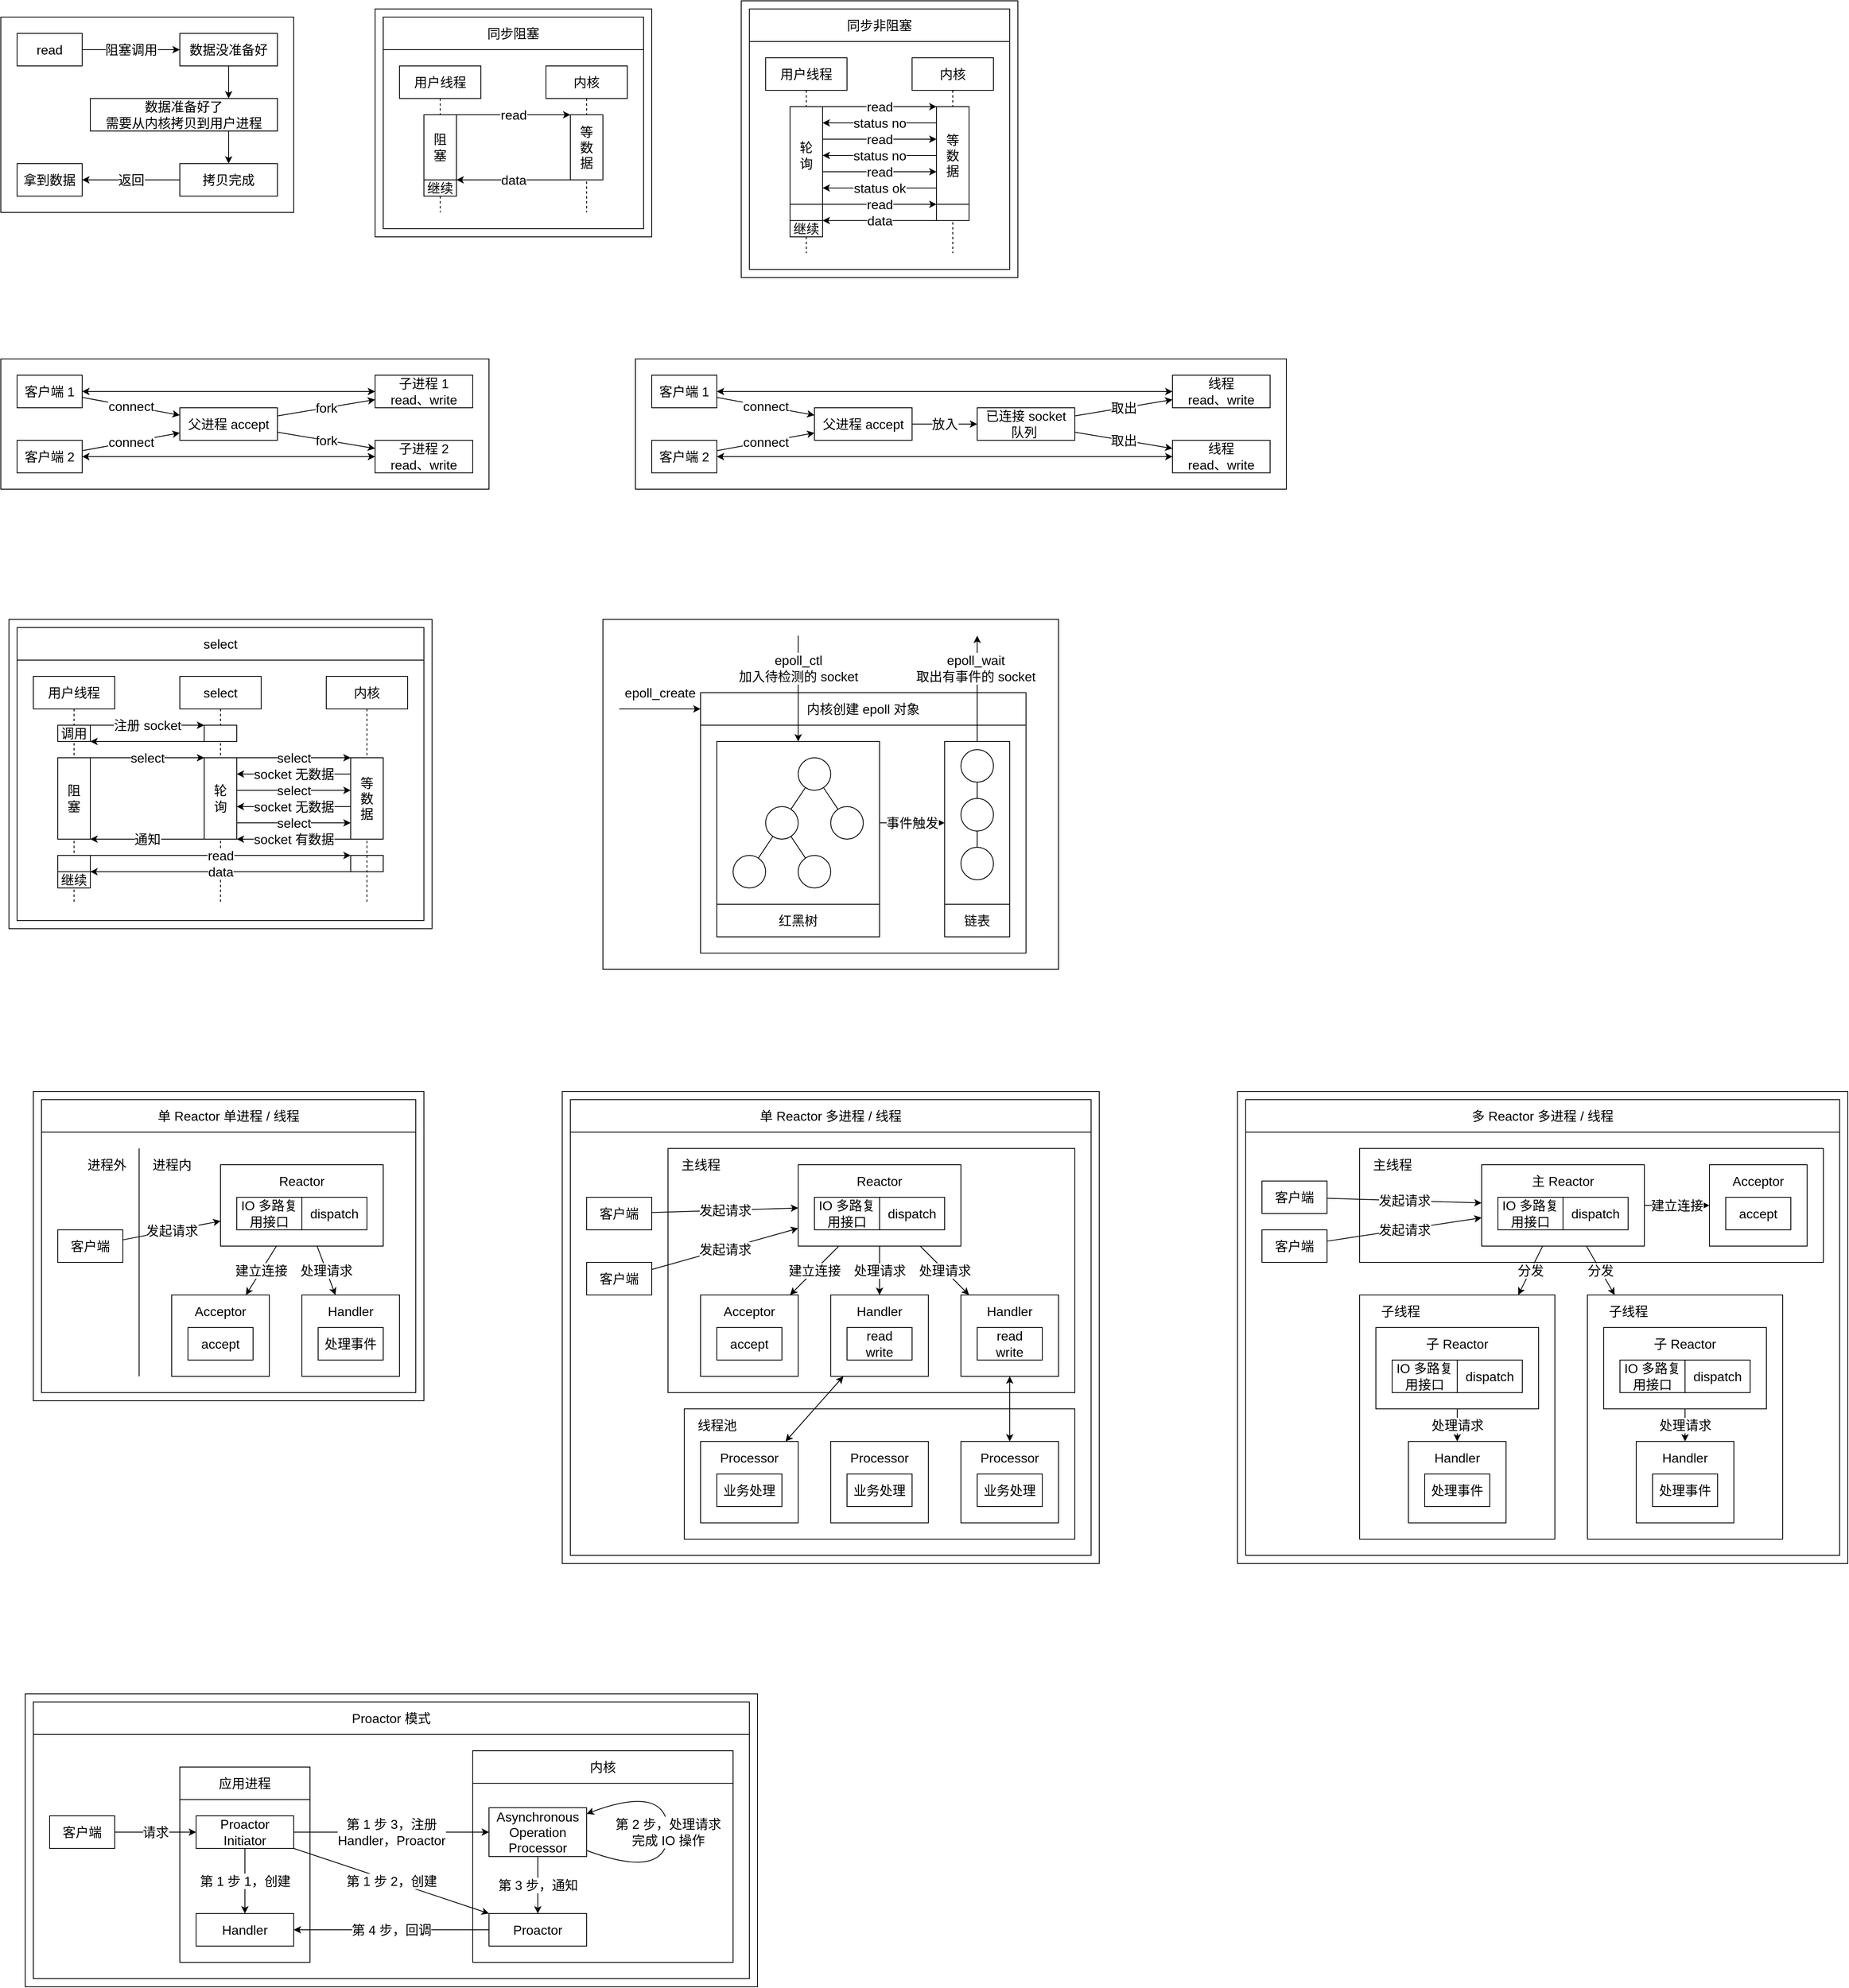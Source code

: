 <mxfile version="17.4.2" type="device"><diagram id="HNPtN634J6ExbS68HOep" name="第 1 页"><mxGraphModel dx="7253" dy="5620" grid="1" gridSize="10" guides="0" tooltips="1" connect="1" arrows="0" fold="1" page="1" pageScale="1" pageWidth="827" pageHeight="1169" math="0" shadow="0"><root><mxCell id="0"/><mxCell id="1" parent="0"/><mxCell id="B-Zp-T4zFwB-nYbPApwR-37" value="" style="group" parent="1" vertex="1" connectable="0"><mxGeometry x="110" y="550" width="600" height="160" as="geometry"/></mxCell><mxCell id="B-Zp-T4zFwB-nYbPApwR-21" value="客户端 1" style="rounded=0;whiteSpace=wrap;html=1;fontSize=16;strokeColor=default;fillColor=none;" parent="B-Zp-T4zFwB-nYbPApwR-37" vertex="1"><mxGeometry x="20" y="20" width="80" height="40" as="geometry"/></mxCell><mxCell id="B-Zp-T4zFwB-nYbPApwR-22" value="客户端 2" style="rounded=0;whiteSpace=wrap;html=1;fontSize=16;strokeColor=default;fillColor=none;" parent="B-Zp-T4zFwB-nYbPApwR-37" vertex="1"><mxGeometry x="20" y="100" width="80" height="40" as="geometry"/></mxCell><mxCell id="B-Zp-T4zFwB-nYbPApwR-23" value="父进程 accept" style="rounded=0;whiteSpace=wrap;html=1;fontSize=16;strokeColor=default;fillColor=none;" parent="B-Zp-T4zFwB-nYbPApwR-37" vertex="1"><mxGeometry x="220" y="60" width="120" height="40" as="geometry"/></mxCell><mxCell id="B-Zp-T4zFwB-nYbPApwR-24" value="子进程 1&lt;br&gt;read、write" style="rounded=0;whiteSpace=wrap;html=1;fontSize=16;strokeColor=default;fillColor=none;" parent="B-Zp-T4zFwB-nYbPApwR-37" vertex="1"><mxGeometry x="460" y="20" width="120" height="40" as="geometry"/></mxCell><mxCell id="B-Zp-T4zFwB-nYbPApwR-25" value="子进程 2&lt;br&gt;read、write" style="rounded=0;whiteSpace=wrap;html=1;fontSize=16;strokeColor=default;fillColor=none;" parent="B-Zp-T4zFwB-nYbPApwR-37" vertex="1"><mxGeometry x="460" y="100" width="120" height="40" as="geometry"/></mxCell><mxCell id="B-Zp-T4zFwB-nYbPApwR-26" value="" style="endArrow=classic;html=1;rounded=0;fontSize=16;" parent="B-Zp-T4zFwB-nYbPApwR-37" source="B-Zp-T4zFwB-nYbPApwR-21" target="B-Zp-T4zFwB-nYbPApwR-23" edge="1"><mxGeometry width="50" height="50" relative="1" as="geometry"><mxPoint x="250" y="160" as="sourcePoint"/><mxPoint x="300" y="110" as="targetPoint"/></mxGeometry></mxCell><mxCell id="B-Zp-T4zFwB-nYbPApwR-27" value="connect" style="edgeLabel;html=1;align=center;verticalAlign=middle;resizable=0;points=[];fontSize=16;" parent="B-Zp-T4zFwB-nYbPApwR-26" vertex="1" connectable="0"><mxGeometry relative="1" as="geometry"><mxPoint as="offset"/></mxGeometry></mxCell><mxCell id="B-Zp-T4zFwB-nYbPApwR-28" value="" style="endArrow=classic;html=1;rounded=0;fontSize=16;" parent="B-Zp-T4zFwB-nYbPApwR-37" source="B-Zp-T4zFwB-nYbPApwR-22" target="B-Zp-T4zFwB-nYbPApwR-23" edge="1"><mxGeometry width="50" height="50" relative="1" as="geometry"><mxPoint x="110" y="57.273" as="sourcePoint"/><mxPoint x="230" y="79.091" as="targetPoint"/></mxGeometry></mxCell><mxCell id="B-Zp-T4zFwB-nYbPApwR-29" value="connect" style="edgeLabel;html=1;align=center;verticalAlign=middle;resizable=0;points=[];fontSize=16;" parent="B-Zp-T4zFwB-nYbPApwR-28" vertex="1" connectable="0"><mxGeometry relative="1" as="geometry"><mxPoint as="offset"/></mxGeometry></mxCell><mxCell id="B-Zp-T4zFwB-nYbPApwR-30" value="" style="endArrow=classic;html=1;rounded=0;fontSize=16;" parent="B-Zp-T4zFwB-nYbPApwR-37" source="B-Zp-T4zFwB-nYbPApwR-23" target="B-Zp-T4zFwB-nYbPApwR-25" edge="1"><mxGeometry width="50" height="50" relative="1" as="geometry"><mxPoint x="110" y="122.727" as="sourcePoint"/><mxPoint x="230" y="100.909" as="targetPoint"/></mxGeometry></mxCell><mxCell id="B-Zp-T4zFwB-nYbPApwR-31" value="fork" style="edgeLabel;html=1;align=center;verticalAlign=middle;resizable=0;points=[];fontSize=16;" parent="B-Zp-T4zFwB-nYbPApwR-30" vertex="1" connectable="0"><mxGeometry relative="1" as="geometry"><mxPoint as="offset"/></mxGeometry></mxCell><mxCell id="B-Zp-T4zFwB-nYbPApwR-32" value="" style="endArrow=classic;html=1;rounded=0;fontSize=16;" parent="B-Zp-T4zFwB-nYbPApwR-37" source="B-Zp-T4zFwB-nYbPApwR-23" target="B-Zp-T4zFwB-nYbPApwR-24" edge="1"><mxGeometry width="50" height="50" relative="1" as="geometry"><mxPoint x="350" y="100" as="sourcePoint"/><mxPoint x="470" y="120" as="targetPoint"/></mxGeometry></mxCell><mxCell id="B-Zp-T4zFwB-nYbPApwR-33" value="fork" style="edgeLabel;html=1;align=center;verticalAlign=middle;resizable=0;points=[];fontSize=16;" parent="B-Zp-T4zFwB-nYbPApwR-32" vertex="1" connectable="0"><mxGeometry relative="1" as="geometry"><mxPoint as="offset"/></mxGeometry></mxCell><mxCell id="B-Zp-T4zFwB-nYbPApwR-34" value="" style="endArrow=classic;startArrow=classic;html=1;rounded=0;fontSize=16;" parent="B-Zp-T4zFwB-nYbPApwR-37" source="B-Zp-T4zFwB-nYbPApwR-21" target="B-Zp-T4zFwB-nYbPApwR-24" edge="1"><mxGeometry width="50" height="50" relative="1" as="geometry"><mxPoint x="290" y="100" as="sourcePoint"/><mxPoint x="340" y="50" as="targetPoint"/></mxGeometry></mxCell><mxCell id="B-Zp-T4zFwB-nYbPApwR-35" value="" style="endArrow=classic;startArrow=classic;html=1;rounded=0;fontSize=16;" parent="B-Zp-T4zFwB-nYbPApwR-37" source="B-Zp-T4zFwB-nYbPApwR-22" target="B-Zp-T4zFwB-nYbPApwR-25" edge="1"><mxGeometry width="50" height="50" relative="1" as="geometry"><mxPoint x="110" y="50" as="sourcePoint"/><mxPoint x="470" y="50" as="targetPoint"/></mxGeometry></mxCell><mxCell id="B-Zp-T4zFwB-nYbPApwR-36" value="" style="rounded=0;whiteSpace=wrap;html=1;fontSize=16;strokeColor=default;fillColor=none;" parent="B-Zp-T4zFwB-nYbPApwR-37" vertex="1"><mxGeometry width="600" height="160" as="geometry"/></mxCell><mxCell id="B-Zp-T4zFwB-nYbPApwR-63" value="" style="group" parent="1" vertex="1" connectable="0"><mxGeometry x="890" y="550" width="800" height="160" as="geometry"/></mxCell><mxCell id="B-Zp-T4zFwB-nYbPApwR-59" value="" style="rounded=0;whiteSpace=wrap;html=1;fontSize=16;strokeColor=default;fillColor=none;" parent="B-Zp-T4zFwB-nYbPApwR-63" vertex="1"><mxGeometry width="800" height="160" as="geometry"/></mxCell><mxCell id="B-Zp-T4zFwB-nYbPApwR-44" value="客户端 1" style="rounded=0;whiteSpace=wrap;html=1;fontSize=16;strokeColor=default;fillColor=none;" parent="B-Zp-T4zFwB-nYbPApwR-63" vertex="1"><mxGeometry x="20" y="20" width="80" height="40" as="geometry"/></mxCell><mxCell id="B-Zp-T4zFwB-nYbPApwR-45" value="客户端 2" style="rounded=0;whiteSpace=wrap;html=1;fontSize=16;strokeColor=default;fillColor=none;" parent="B-Zp-T4zFwB-nYbPApwR-63" vertex="1"><mxGeometry x="20" y="100" width="80" height="40" as="geometry"/></mxCell><mxCell id="B-Zp-T4zFwB-nYbPApwR-46" value="父进程 accept" style="rounded=0;whiteSpace=wrap;html=1;fontSize=16;strokeColor=default;fillColor=none;" parent="B-Zp-T4zFwB-nYbPApwR-63" vertex="1"><mxGeometry x="220" y="60" width="120" height="40" as="geometry"/></mxCell><mxCell id="B-Zp-T4zFwB-nYbPApwR-47" value="线程&lt;br&gt;read、write" style="rounded=0;whiteSpace=wrap;html=1;fontSize=16;strokeColor=default;fillColor=none;" parent="B-Zp-T4zFwB-nYbPApwR-63" vertex="1"><mxGeometry x="660" y="20" width="120" height="40" as="geometry"/></mxCell><mxCell id="B-Zp-T4zFwB-nYbPApwR-48" value="线程&lt;br&gt;read、write" style="rounded=0;whiteSpace=wrap;html=1;fontSize=16;strokeColor=default;fillColor=none;" parent="B-Zp-T4zFwB-nYbPApwR-63" vertex="1"><mxGeometry x="660" y="100" width="120" height="40" as="geometry"/></mxCell><mxCell id="B-Zp-T4zFwB-nYbPApwR-49" value="" style="endArrow=classic;html=1;rounded=0;fontSize=16;" parent="B-Zp-T4zFwB-nYbPApwR-63" source="B-Zp-T4zFwB-nYbPApwR-44" target="B-Zp-T4zFwB-nYbPApwR-46" edge="1"><mxGeometry width="50" height="50" relative="1" as="geometry"><mxPoint x="250" y="160" as="sourcePoint"/><mxPoint x="300" y="110" as="targetPoint"/></mxGeometry></mxCell><mxCell id="B-Zp-T4zFwB-nYbPApwR-50" value="connect" style="edgeLabel;html=1;align=center;verticalAlign=middle;resizable=0;points=[];fontSize=16;" parent="B-Zp-T4zFwB-nYbPApwR-49" vertex="1" connectable="0"><mxGeometry relative="1" as="geometry"><mxPoint as="offset"/></mxGeometry></mxCell><mxCell id="B-Zp-T4zFwB-nYbPApwR-51" value="" style="endArrow=classic;html=1;rounded=0;fontSize=16;" parent="B-Zp-T4zFwB-nYbPApwR-63" source="B-Zp-T4zFwB-nYbPApwR-45" target="B-Zp-T4zFwB-nYbPApwR-46" edge="1"><mxGeometry width="50" height="50" relative="1" as="geometry"><mxPoint x="110" y="57.273" as="sourcePoint"/><mxPoint x="230" y="79.091" as="targetPoint"/></mxGeometry></mxCell><mxCell id="B-Zp-T4zFwB-nYbPApwR-52" value="connect" style="edgeLabel;html=1;align=center;verticalAlign=middle;resizable=0;points=[];fontSize=16;" parent="B-Zp-T4zFwB-nYbPApwR-51" vertex="1" connectable="0"><mxGeometry relative="1" as="geometry"><mxPoint as="offset"/></mxGeometry></mxCell><mxCell id="B-Zp-T4zFwB-nYbPApwR-53" value="" style="endArrow=classic;html=1;rounded=0;fontSize=16;" parent="B-Zp-T4zFwB-nYbPApwR-63" source="B-Zp-T4zFwB-nYbPApwR-60" target="B-Zp-T4zFwB-nYbPApwR-48" edge="1"><mxGeometry width="50" height="50" relative="1" as="geometry"><mxPoint x="520" y="90" as="sourcePoint"/><mxPoint x="230" y="100.909" as="targetPoint"/></mxGeometry></mxCell><mxCell id="B-Zp-T4zFwB-nYbPApwR-54" value="取出" style="edgeLabel;html=1;align=center;verticalAlign=middle;resizable=0;points=[];fontSize=16;" parent="B-Zp-T4zFwB-nYbPApwR-53" vertex="1" connectable="0"><mxGeometry relative="1" as="geometry"><mxPoint as="offset"/></mxGeometry></mxCell><mxCell id="B-Zp-T4zFwB-nYbPApwR-55" value="" style="endArrow=classic;html=1;rounded=0;fontSize=16;" parent="B-Zp-T4zFwB-nYbPApwR-63" source="B-Zp-T4zFwB-nYbPApwR-60" target="B-Zp-T4zFwB-nYbPApwR-47" edge="1"><mxGeometry width="50" height="50" relative="1" as="geometry"><mxPoint x="520" y="60" as="sourcePoint"/><mxPoint x="470" y="120" as="targetPoint"/></mxGeometry></mxCell><mxCell id="B-Zp-T4zFwB-nYbPApwR-56" value="取出" style="edgeLabel;html=1;align=center;verticalAlign=middle;resizable=0;points=[];fontSize=16;" parent="B-Zp-T4zFwB-nYbPApwR-55" vertex="1" connectable="0"><mxGeometry relative="1" as="geometry"><mxPoint as="offset"/></mxGeometry></mxCell><mxCell id="B-Zp-T4zFwB-nYbPApwR-57" value="" style="endArrow=classic;startArrow=classic;html=1;rounded=0;fontSize=16;" parent="B-Zp-T4zFwB-nYbPApwR-63" source="B-Zp-T4zFwB-nYbPApwR-44" target="B-Zp-T4zFwB-nYbPApwR-47" edge="1"><mxGeometry width="50" height="50" relative="1" as="geometry"><mxPoint x="290" y="100" as="sourcePoint"/><mxPoint x="340" y="50" as="targetPoint"/></mxGeometry></mxCell><mxCell id="B-Zp-T4zFwB-nYbPApwR-58" value="" style="endArrow=classic;startArrow=classic;html=1;rounded=0;fontSize=16;" parent="B-Zp-T4zFwB-nYbPApwR-63" source="B-Zp-T4zFwB-nYbPApwR-45" target="B-Zp-T4zFwB-nYbPApwR-48" edge="1"><mxGeometry width="50" height="50" relative="1" as="geometry"><mxPoint x="110" y="50" as="sourcePoint"/><mxPoint x="470" y="50" as="targetPoint"/></mxGeometry></mxCell><mxCell id="B-Zp-T4zFwB-nYbPApwR-60" value="已连接 socket&lt;br&gt;队列&amp;nbsp;" style="rounded=0;whiteSpace=wrap;html=1;fontSize=16;strokeColor=default;fillColor=none;" parent="B-Zp-T4zFwB-nYbPApwR-63" vertex="1"><mxGeometry x="420" y="60" width="120" height="40" as="geometry"/></mxCell><mxCell id="B-Zp-T4zFwB-nYbPApwR-61" value="" style="endArrow=classic;html=1;rounded=0;fontSize=16;" parent="B-Zp-T4zFwB-nYbPApwR-63" source="B-Zp-T4zFwB-nYbPApwR-46" target="B-Zp-T4zFwB-nYbPApwR-60" edge="1"><mxGeometry width="50" height="50" relative="1" as="geometry"><mxPoint x="110.0" y="57.273" as="sourcePoint"/><mxPoint x="230.0" y="79.091" as="targetPoint"/></mxGeometry></mxCell><mxCell id="B-Zp-T4zFwB-nYbPApwR-62" value="放入" style="edgeLabel;html=1;align=center;verticalAlign=middle;resizable=0;points=[];fontSize=16;" parent="B-Zp-T4zFwB-nYbPApwR-61" vertex="1" connectable="0"><mxGeometry relative="1" as="geometry"><mxPoint as="offset"/></mxGeometry></mxCell><mxCell id="89l5CyNa93373uWAoevp-209" value="" style="edgeStyle=entityRelationEdgeStyle;startArrow=none;endArrow=none;segment=10;curved=1;rounded=0;fontSize=16;" parent="1" edge="1"><mxGeometry relative="1" as="geometry"><mxPoint x="2030" y="860" as="sourcePoint"/></mxGeometry></mxCell><mxCell id="KOnDr0_0IKaGIt8wkK2k-2" value="" style="group" parent="1" vertex="1" connectable="0"><mxGeometry x="110" y="130" width="360" height="240" as="geometry"/></mxCell><mxCell id="89l5CyNa93373uWAoevp-204" value="" style="rounded=0;whiteSpace=wrap;html=1;fontSize=16;strokeColor=default;fillColor=none;" parent="KOnDr0_0IKaGIt8wkK2k-2" vertex="1"><mxGeometry width="360" height="240" as="geometry"/></mxCell><mxCell id="89l5CyNa93373uWAoevp-193" value="read" style="rounded=0;whiteSpace=wrap;html=1;fontSize=16;strokeColor=default;fillColor=none;" parent="KOnDr0_0IKaGIt8wkK2k-2" vertex="1"><mxGeometry x="20" y="20" width="80" height="40" as="geometry"/></mxCell><mxCell id="89l5CyNa93373uWAoevp-194" value="" style="endArrow=classic;html=1;rounded=0;fontSize=16;" parent="KOnDr0_0IKaGIt8wkK2k-2" source="89l5CyNa93373uWAoevp-193" target="89l5CyNa93373uWAoevp-195" edge="1"><mxGeometry width="50" height="50" relative="1" as="geometry"><mxPoint x="160" y="190" as="sourcePoint"/><mxPoint x="220" y="40" as="targetPoint"/></mxGeometry></mxCell><mxCell id="89l5CyNa93373uWAoevp-203" value="阻塞调用" style="edgeLabel;html=1;align=center;verticalAlign=middle;resizable=0;points=[];fontSize=16;" parent="89l5CyNa93373uWAoevp-194" vertex="1" connectable="0"><mxGeometry relative="1" as="geometry"><mxPoint as="offset"/></mxGeometry></mxCell><mxCell id="89l5CyNa93373uWAoevp-195" value="数据没准备好" style="rounded=0;whiteSpace=wrap;html=1;fontSize=16;strokeColor=default;fillColor=none;" parent="KOnDr0_0IKaGIt8wkK2k-2" vertex="1"><mxGeometry x="220" y="20" width="120" height="40" as="geometry"/></mxCell><mxCell id="89l5CyNa93373uWAoevp-196" value="数据准备好了&lt;br&gt;需要从内核拷贝到用户进程" style="rounded=0;whiteSpace=wrap;html=1;fontSize=16;strokeColor=default;fillColor=none;" parent="KOnDr0_0IKaGIt8wkK2k-2" vertex="1"><mxGeometry x="110" y="100" width="230" height="40" as="geometry"/></mxCell><mxCell id="89l5CyNa93373uWAoevp-197" value="拷贝完成" style="rounded=0;whiteSpace=wrap;html=1;fontSize=16;strokeColor=default;fillColor=none;" parent="KOnDr0_0IKaGIt8wkK2k-2" vertex="1"><mxGeometry x="220" y="180" width="120" height="40" as="geometry"/></mxCell><mxCell id="89l5CyNa93373uWAoevp-198" value="拿到数据" style="rounded=0;whiteSpace=wrap;html=1;fontSize=16;strokeColor=default;fillColor=none;" parent="KOnDr0_0IKaGIt8wkK2k-2" vertex="1"><mxGeometry x="20" y="180" width="80" height="40" as="geometry"/></mxCell><mxCell id="89l5CyNa93373uWAoevp-199" value="" style="endArrow=classic;html=1;rounded=0;fontSize=16;startArrow=none;" parent="KOnDr0_0IKaGIt8wkK2k-2" edge="1"><mxGeometry width="50" height="50" relative="1" as="geometry"><mxPoint x="280" y="60" as="sourcePoint"/><mxPoint x="280" y="100" as="targetPoint"/></mxGeometry></mxCell><mxCell id="89l5CyNa93373uWAoevp-200" value="" style="endArrow=classic;html=1;rounded=0;fontSize=16;" parent="KOnDr0_0IKaGIt8wkK2k-2" edge="1"><mxGeometry width="50" height="50" relative="1" as="geometry"><mxPoint x="280" y="140" as="sourcePoint"/><mxPoint x="280" y="180" as="targetPoint"/></mxGeometry></mxCell><mxCell id="89l5CyNa93373uWAoevp-201" value="" style="endArrow=classic;html=1;rounded=0;fontSize=16;" parent="KOnDr0_0IKaGIt8wkK2k-2" source="89l5CyNa93373uWAoevp-197" target="89l5CyNa93373uWAoevp-198" edge="1"><mxGeometry width="50" height="50" relative="1" as="geometry"><mxPoint x="290" y="150" as="sourcePoint"/><mxPoint x="290" y="190" as="targetPoint"/></mxGeometry></mxCell><mxCell id="89l5CyNa93373uWAoevp-202" value="返回" style="edgeLabel;html=1;align=center;verticalAlign=middle;resizable=0;points=[];fontSize=16;" parent="89l5CyNa93373uWAoevp-201" vertex="1" connectable="0"><mxGeometry relative="1" as="geometry"><mxPoint as="offset"/></mxGeometry></mxCell><mxCell id="KOnDr0_0IKaGIt8wkK2k-5" value="" style="group" parent="1" vertex="1" connectable="0"><mxGeometry x="570" y="120" width="340" height="280" as="geometry"/></mxCell><mxCell id="KOnDr0_0IKaGIt8wkK2k-3" value="" style="rounded=0;whiteSpace=wrap;html=1;fillColor=none;container=0;" parent="KOnDr0_0IKaGIt8wkK2k-5" vertex="1"><mxGeometry width="340" height="280" as="geometry"/></mxCell><mxCell id="Kh2Rkwwvn3VHc4qiZBlo-68" value="" style="rounded=0;whiteSpace=wrap;html=1;fontSize=16;strokeColor=default;fillColor=none;container=0;" parent="KOnDr0_0IKaGIt8wkK2k-5" vertex="1"><mxGeometry x="10" y="50" width="320" height="220" as="geometry"/></mxCell><mxCell id="Kh2Rkwwvn3VHc4qiZBlo-63" value="用户线程" style="shape=umlLifeline;perimeter=lifelinePerimeter;whiteSpace=wrap;html=1;container=0;collapsible=0;recursiveResize=0;outlineConnect=0;fontSize=16;strokeColor=default;" parent="KOnDr0_0IKaGIt8wkK2k-5" vertex="1"><mxGeometry x="30" y="70" width="100" height="180" as="geometry"/></mxCell><mxCell id="Kh2Rkwwvn3VHc4qiZBlo-64" value="内核" style="shape=umlLifeline;perimeter=lifelinePerimeter;whiteSpace=wrap;html=1;container=0;collapsible=0;recursiveResize=0;outlineConnect=0;fontSize=16;strokeColor=default;" parent="KOnDr0_0IKaGIt8wkK2k-5" vertex="1"><mxGeometry x="210" y="70" width="100" height="180" as="geometry"/></mxCell><mxCell id="Kh2Rkwwvn3VHc4qiZBlo-61" value="阻&lt;br&gt;塞" style="rounded=0;whiteSpace=wrap;html=1;fontSize=16;strokeColor=default;container=0;" parent="KOnDr0_0IKaGIt8wkK2k-5" vertex="1"><mxGeometry x="60" y="130" width="40" height="80" as="geometry"/></mxCell><mxCell id="Kh2Rkwwvn3VHc4qiZBlo-65" value="继续" style="rounded=0;whiteSpace=wrap;html=1;fontSize=16;strokeColor=default;container=0;" parent="KOnDr0_0IKaGIt8wkK2k-5" vertex="1"><mxGeometry x="60" y="210" width="40" height="20" as="geometry"/></mxCell><mxCell id="Kh2Rkwwvn3VHc4qiZBlo-57" value="等&lt;br&gt;数&lt;br&gt;据" style="rounded=0;whiteSpace=wrap;html=1;fontSize=16;strokeColor=default;container=0;" parent="KOnDr0_0IKaGIt8wkK2k-5" vertex="1"><mxGeometry x="240" y="130" width="40" height="80" as="geometry"/></mxCell><mxCell id="Kh2Rkwwvn3VHc4qiZBlo-58" value="" style="endArrow=classic;html=1;rounded=0;fontSize=16;exitX=1;exitY=1;exitDx=0;exitDy=0;entryX=0;entryY=0;entryDx=0;entryDy=0;" parent="KOnDr0_0IKaGIt8wkK2k-5" target="Kh2Rkwwvn3VHc4qiZBlo-57" edge="1"><mxGeometry width="50" height="50" relative="1" as="geometry"><mxPoint x="100" y="130" as="sourcePoint"/><mxPoint x="290" y="10" as="targetPoint"/></mxGeometry></mxCell><mxCell id="Kh2Rkwwvn3VHc4qiZBlo-59" value="read" style="edgeLabel;html=1;align=center;verticalAlign=middle;resizable=0;points=[];fontSize=16;container=0;" parent="Kh2Rkwwvn3VHc4qiZBlo-58" vertex="1" connectable="0"><mxGeometry relative="1" as="geometry"><mxPoint as="offset"/></mxGeometry></mxCell><mxCell id="Kh2Rkwwvn3VHc4qiZBlo-66" value="" style="endArrow=classic;html=1;rounded=0;fontSize=16;exitX=0;exitY=1;exitDx=0;exitDy=0;entryX=1;entryY=1;entryDx=0;entryDy=0;" parent="KOnDr0_0IKaGIt8wkK2k-5" source="Kh2Rkwwvn3VHc4qiZBlo-57" target="Kh2Rkwwvn3VHc4qiZBlo-61" edge="1"><mxGeometry width="50" height="50" relative="1" as="geometry"><mxPoint x="110" y="140" as="sourcePoint"/><mxPoint x="300" y="140" as="targetPoint"/></mxGeometry></mxCell><mxCell id="Kh2Rkwwvn3VHc4qiZBlo-67" value="data" style="edgeLabel;html=1;align=center;verticalAlign=middle;resizable=0;points=[];fontSize=16;container=0;" parent="Kh2Rkwwvn3VHc4qiZBlo-66" vertex="1" connectable="0"><mxGeometry relative="1" as="geometry"><mxPoint as="offset"/></mxGeometry></mxCell><mxCell id="Kh2Rkwwvn3VHc4qiZBlo-70" value="同步阻塞" style="rounded=0;whiteSpace=wrap;html=1;fontSize=16;strokeColor=default;fillColor=none;container=0;" parent="KOnDr0_0IKaGIt8wkK2k-5" vertex="1"><mxGeometry x="10" y="10" width="320" height="40" as="geometry"/></mxCell><mxCell id="KOnDr0_0IKaGIt8wkK2k-21" value="" style="group" parent="1" vertex="1" connectable="0"><mxGeometry x="1020" y="110" width="340" height="340" as="geometry"/></mxCell><mxCell id="KOnDr0_0IKaGIt8wkK2k-20" value="" style="rounded=0;whiteSpace=wrap;html=1;fillColor=none;" parent="KOnDr0_0IKaGIt8wkK2k-21" vertex="1"><mxGeometry width="340" height="340" as="geometry"/></mxCell><mxCell id="Kh2Rkwwvn3VHc4qiZBlo-75" value="" style="rounded=0;whiteSpace=wrap;html=1;fontSize=16;strokeColor=default;fillColor=none;container=0;" parent="KOnDr0_0IKaGIt8wkK2k-21" vertex="1"><mxGeometry x="10" y="50" width="320" height="280" as="geometry"/></mxCell><mxCell id="Kh2Rkwwvn3VHc4qiZBlo-73" value="用户线程" style="shape=umlLifeline;perimeter=lifelinePerimeter;whiteSpace=wrap;html=1;container=0;collapsible=0;recursiveResize=0;outlineConnect=0;fontSize=16;strokeColor=default;" parent="KOnDr0_0IKaGIt8wkK2k-21" vertex="1"><mxGeometry x="30" y="70" width="100" height="240" as="geometry"/></mxCell><mxCell id="Kh2Rkwwvn3VHc4qiZBlo-74" value="内核" style="shape=umlLifeline;perimeter=lifelinePerimeter;whiteSpace=wrap;html=1;container=0;collapsible=0;recursiveResize=0;outlineConnect=0;fontSize=16;strokeColor=default;" parent="KOnDr0_0IKaGIt8wkK2k-21" vertex="1"><mxGeometry x="210" y="70" width="100" height="240" as="geometry"/></mxCell><mxCell id="Kh2Rkwwvn3VHc4qiZBlo-78" value="继续" style="rounded=0;whiteSpace=wrap;html=1;fontSize=16;strokeColor=default;container=0;" parent="KOnDr0_0IKaGIt8wkK2k-21" vertex="1"><mxGeometry x="60" y="270" width="40" height="20" as="geometry"/></mxCell><mxCell id="Kh2Rkwwvn3VHc4qiZBlo-84" value="同步非阻塞" style="rounded=0;whiteSpace=wrap;html=1;fontSize=16;strokeColor=default;fillColor=none;container=0;" parent="KOnDr0_0IKaGIt8wkK2k-21" vertex="1"><mxGeometry x="10" y="10" width="320" height="40" as="geometry"/></mxCell><mxCell id="Kh2Rkwwvn3VHc4qiZBlo-89" value="" style="rounded=0;whiteSpace=wrap;html=1;fontSize=16;strokeColor=default;container=0;" parent="KOnDr0_0IKaGIt8wkK2k-21" vertex="1"><mxGeometry x="60" y="250" width="40" height="20" as="geometry"/></mxCell><mxCell id="Kh2Rkwwvn3VHc4qiZBlo-90" value="" style="endArrow=classic;html=1;rounded=0;fontSize=16;exitX=1;exitY=0;exitDx=0;exitDy=0;entryX=0;entryY=0;entryDx=0;entryDy=0;" parent="KOnDr0_0IKaGIt8wkK2k-21" source="Kh2Rkwwvn3VHc4qiZBlo-89" target="Kh2Rkwwvn3VHc4qiZBlo-92" edge="1"><mxGeometry width="50" height="50" relative="1" as="geometry"><mxPoint x="110" y="140" as="sourcePoint"/><mxPoint x="360" y="140" as="targetPoint"/></mxGeometry></mxCell><mxCell id="Kh2Rkwwvn3VHc4qiZBlo-91" value="read" style="edgeLabel;html=1;align=center;verticalAlign=middle;resizable=0;points=[];fontSize=16;container=0;" parent="Kh2Rkwwvn3VHc4qiZBlo-90" vertex="1" connectable="0"><mxGeometry relative="1" as="geometry"><mxPoint as="offset"/></mxGeometry></mxCell><mxCell id="Kh2Rkwwvn3VHc4qiZBlo-92" value="" style="rounded=0;whiteSpace=wrap;html=1;fontSize=16;strokeColor=default;container=0;" parent="KOnDr0_0IKaGIt8wkK2k-21" vertex="1"><mxGeometry x="240" y="250" width="40" height="20" as="geometry"/></mxCell><mxCell id="Kh2Rkwwvn3VHc4qiZBlo-93" value="" style="endArrow=classic;html=1;rounded=0;fontSize=16;exitX=0;exitY=1;exitDx=0;exitDy=0;entryX=1;entryY=1;entryDx=0;entryDy=0;" parent="KOnDr0_0IKaGIt8wkK2k-21" source="Kh2Rkwwvn3VHc4qiZBlo-92" target="Kh2Rkwwvn3VHc4qiZBlo-89" edge="1"><mxGeometry width="50" height="50" relative="1" as="geometry"><mxPoint x="360" y="160" as="sourcePoint"/><mxPoint x="110" y="160" as="targetPoint"/></mxGeometry></mxCell><mxCell id="Kh2Rkwwvn3VHc4qiZBlo-94" value="data" style="edgeLabel;html=1;align=center;verticalAlign=middle;resizable=0;points=[];fontSize=16;container=0;" parent="Kh2Rkwwvn3VHc4qiZBlo-93" vertex="1" connectable="0"><mxGeometry relative="1" as="geometry"><mxPoint as="offset"/></mxGeometry></mxCell><mxCell id="KOnDr0_0IKaGIt8wkK2k-6" value="" style="rounded=0;whiteSpace=wrap;html=1;fontSize=16;strokeColor=default;container=0;" parent="KOnDr0_0IKaGIt8wkK2k-21" vertex="1"><mxGeometry x="60" y="130" width="40" height="20" as="geometry"/></mxCell><mxCell id="KOnDr0_0IKaGIt8wkK2k-7" value="" style="rounded=0;whiteSpace=wrap;html=1;fontSize=16;strokeColor=default;container=0;" parent="KOnDr0_0IKaGIt8wkK2k-21" vertex="1"><mxGeometry x="240" y="130" width="40" height="20" as="geometry"/></mxCell><mxCell id="Kh2Rkwwvn3VHc4qiZBlo-86" value="" style="endArrow=classic;html=1;rounded=0;fontSize=16;exitX=0;exitY=1;exitDx=0;exitDy=0;entryX=1;entryY=1;entryDx=0;entryDy=0;" parent="KOnDr0_0IKaGIt8wkK2k-21" source="KOnDr0_0IKaGIt8wkK2k-7" target="KOnDr0_0IKaGIt8wkK2k-6" edge="1"><mxGeometry width="50" height="50" relative="1" as="geometry"><mxPoint x="280" y="150" as="sourcePoint"/><mxPoint x="100" y="150" as="targetPoint"/></mxGeometry></mxCell><mxCell id="Kh2Rkwwvn3VHc4qiZBlo-87" value="status no" style="edgeLabel;html=1;align=center;verticalAlign=middle;resizable=0;points=[];fontSize=16;container=0;" parent="Kh2Rkwwvn3VHc4qiZBlo-86" vertex="1" connectable="0"><mxGeometry relative="1" as="geometry"><mxPoint as="offset"/></mxGeometry></mxCell><mxCell id="Kh2Rkwwvn3VHc4qiZBlo-80" value="" style="endArrow=classic;html=1;rounded=0;fontSize=16;exitX=1;exitY=0;exitDx=0;exitDy=0;entryX=0;entryY=0;entryDx=0;entryDy=0;" parent="KOnDr0_0IKaGIt8wkK2k-21" source="KOnDr0_0IKaGIt8wkK2k-6" target="KOnDr0_0IKaGIt8wkK2k-7" edge="1"><mxGeometry width="50" height="50" relative="1" as="geometry"><mxPoint x="100" y="130" as="sourcePoint"/><mxPoint x="280" y="130" as="targetPoint"/></mxGeometry></mxCell><mxCell id="Kh2Rkwwvn3VHc4qiZBlo-81" value="read" style="edgeLabel;html=1;align=center;verticalAlign=middle;resizable=0;points=[];fontSize=16;container=0;" parent="Kh2Rkwwvn3VHc4qiZBlo-80" vertex="1" connectable="0"><mxGeometry relative="1" as="geometry"><mxPoint as="offset"/></mxGeometry></mxCell><mxCell id="KOnDr0_0IKaGIt8wkK2k-12" value="" style="rounded=0;whiteSpace=wrap;html=1;fontSize=16;strokeColor=default;container=0;" parent="KOnDr0_0IKaGIt8wkK2k-21" vertex="1"><mxGeometry x="60" y="170" width="40" height="20" as="geometry"/></mxCell><mxCell id="KOnDr0_0IKaGIt8wkK2k-13" value="" style="rounded=0;whiteSpace=wrap;html=1;fontSize=16;strokeColor=default;container=0;" parent="KOnDr0_0IKaGIt8wkK2k-21" vertex="1"><mxGeometry x="240" y="170" width="40" height="20" as="geometry"/></mxCell><mxCell id="KOnDr0_0IKaGIt8wkK2k-8" value="" style="endArrow=classic;html=1;rounded=0;fontSize=16;exitX=0;exitY=1;exitDx=0;exitDy=0;entryX=1;entryY=1;entryDx=0;entryDy=0;" parent="KOnDr0_0IKaGIt8wkK2k-21" source="KOnDr0_0IKaGIt8wkK2k-13" target="KOnDr0_0IKaGIt8wkK2k-12" edge="1"><mxGeometry width="50" height="50" relative="1" as="geometry"><mxPoint x="280" y="190" as="sourcePoint"/><mxPoint x="100" y="190" as="targetPoint"/></mxGeometry></mxCell><mxCell id="KOnDr0_0IKaGIt8wkK2k-9" value="status no" style="edgeLabel;html=1;align=center;verticalAlign=middle;resizable=0;points=[];fontSize=16;container=0;" parent="KOnDr0_0IKaGIt8wkK2k-8" vertex="1" connectable="0"><mxGeometry relative="1" as="geometry"><mxPoint as="offset"/></mxGeometry></mxCell><mxCell id="KOnDr0_0IKaGIt8wkK2k-10" value="" style="endArrow=classic;html=1;rounded=0;fontSize=16;exitX=1;exitY=0;exitDx=0;exitDy=0;entryX=0;entryY=0;entryDx=0;entryDy=0;" parent="KOnDr0_0IKaGIt8wkK2k-21" source="KOnDr0_0IKaGIt8wkK2k-12" target="KOnDr0_0IKaGIt8wkK2k-13" edge="1"><mxGeometry width="50" height="50" relative="1" as="geometry"><mxPoint x="100" y="170" as="sourcePoint"/><mxPoint x="280" y="170" as="targetPoint"/></mxGeometry></mxCell><mxCell id="KOnDr0_0IKaGIt8wkK2k-11" value="read" style="edgeLabel;html=1;align=center;verticalAlign=middle;resizable=0;points=[];fontSize=16;container=0;" parent="KOnDr0_0IKaGIt8wkK2k-10" vertex="1" connectable="0"><mxGeometry relative="1" as="geometry"><mxPoint as="offset"/></mxGeometry></mxCell><mxCell id="KOnDr0_0IKaGIt8wkK2k-18" value="" style="rounded=0;whiteSpace=wrap;html=1;fontSize=16;strokeColor=default;container=0;" parent="KOnDr0_0IKaGIt8wkK2k-21" vertex="1"><mxGeometry x="60" y="210" width="40" height="20" as="geometry"/></mxCell><mxCell id="KOnDr0_0IKaGIt8wkK2k-19" value="" style="rounded=0;whiteSpace=wrap;html=1;fontSize=16;strokeColor=default;container=0;" parent="KOnDr0_0IKaGIt8wkK2k-21" vertex="1"><mxGeometry x="240" y="210" width="40" height="20" as="geometry"/></mxCell><mxCell id="KOnDr0_0IKaGIt8wkK2k-14" value="" style="endArrow=classic;html=1;rounded=0;fontSize=16;exitX=0;exitY=1;exitDx=0;exitDy=0;entryX=1;entryY=1;entryDx=0;entryDy=0;" parent="KOnDr0_0IKaGIt8wkK2k-21" source="KOnDr0_0IKaGIt8wkK2k-19" target="KOnDr0_0IKaGIt8wkK2k-18" edge="1"><mxGeometry width="50" height="50" relative="1" as="geometry"><mxPoint x="280" y="230" as="sourcePoint"/><mxPoint x="100" y="230" as="targetPoint"/></mxGeometry></mxCell><mxCell id="KOnDr0_0IKaGIt8wkK2k-15" value="status ok" style="edgeLabel;html=1;align=center;verticalAlign=middle;resizable=0;points=[];fontSize=16;container=0;" parent="KOnDr0_0IKaGIt8wkK2k-14" vertex="1" connectable="0"><mxGeometry relative="1" as="geometry"><mxPoint as="offset"/></mxGeometry></mxCell><mxCell id="KOnDr0_0IKaGIt8wkK2k-16" value="" style="endArrow=classic;html=1;rounded=0;fontSize=16;exitX=1;exitY=0;exitDx=0;exitDy=0;entryX=0;entryY=0;entryDx=0;entryDy=0;" parent="KOnDr0_0IKaGIt8wkK2k-21" source="KOnDr0_0IKaGIt8wkK2k-18" target="KOnDr0_0IKaGIt8wkK2k-19" edge="1"><mxGeometry width="50" height="50" relative="1" as="geometry"><mxPoint x="100" y="210" as="sourcePoint"/><mxPoint x="280" y="210" as="targetPoint"/></mxGeometry></mxCell><mxCell id="KOnDr0_0IKaGIt8wkK2k-17" value="read" style="edgeLabel;html=1;align=center;verticalAlign=middle;resizable=0;points=[];fontSize=16;container=0;" parent="KOnDr0_0IKaGIt8wkK2k-16" vertex="1" connectable="0"><mxGeometry relative="1" as="geometry"><mxPoint as="offset"/></mxGeometry></mxCell><mxCell id="Kh2Rkwwvn3VHc4qiZBlo-77" value="轮&lt;br&gt;询" style="rounded=0;whiteSpace=wrap;html=1;fontSize=16;strokeColor=default;container=0;" parent="KOnDr0_0IKaGIt8wkK2k-21" vertex="1"><mxGeometry x="60" y="130" width="40" height="120" as="geometry"/></mxCell><mxCell id="Kh2Rkwwvn3VHc4qiZBlo-79" value="等&lt;br&gt;数&lt;br&gt;据" style="rounded=0;whiteSpace=wrap;html=1;fontSize=16;strokeColor=default;container=0;" parent="KOnDr0_0IKaGIt8wkK2k-21" vertex="1"><mxGeometry x="240" y="130" width="40" height="120" as="geometry"/></mxCell><mxCell id="KOnDr0_0IKaGIt8wkK2k-29" value="" style="group" parent="1" vertex="1" connectable="0"><mxGeometry x="120" y="870" width="520" height="380" as="geometry"/></mxCell><mxCell id="Kh2Rkwwvn3VHc4qiZBlo-104" value="" style="rounded=0;whiteSpace=wrap;html=1;fontSize=16;strokeColor=default;fillColor=none;container=0;" parent="KOnDr0_0IKaGIt8wkK2k-29" vertex="1"><mxGeometry x="10" y="50" width="500" height="320" as="geometry"/></mxCell><mxCell id="Kh2Rkwwvn3VHc4qiZBlo-105" value="用户线程" style="shape=umlLifeline;perimeter=lifelinePerimeter;whiteSpace=wrap;html=1;container=0;collapsible=0;recursiveResize=0;outlineConnect=0;fontSize=16;strokeColor=default;" parent="KOnDr0_0IKaGIt8wkK2k-29" vertex="1"><mxGeometry x="30" y="70" width="100" height="280" as="geometry"/></mxCell><mxCell id="Kh2Rkwwvn3VHc4qiZBlo-106" value="select" style="shape=umlLifeline;perimeter=lifelinePerimeter;whiteSpace=wrap;html=1;container=0;collapsible=0;recursiveResize=0;outlineConnect=0;fontSize=16;strokeColor=default;" parent="KOnDr0_0IKaGIt8wkK2k-29" vertex="1"><mxGeometry x="210" y="70" width="100" height="280" as="geometry"/></mxCell><mxCell id="Kh2Rkwwvn3VHc4qiZBlo-107" value="调用" style="rounded=0;whiteSpace=wrap;html=1;fontSize=16;strokeColor=default;container=0;" parent="KOnDr0_0IKaGIt8wkK2k-29" vertex="1"><mxGeometry x="60" y="130" width="40" height="20" as="geometry"/></mxCell><mxCell id="Kh2Rkwwvn3VHc4qiZBlo-108" value="阻&lt;br&gt;塞" style="rounded=0;whiteSpace=wrap;html=1;fontSize=16;strokeColor=default;container=0;" parent="KOnDr0_0IKaGIt8wkK2k-29" vertex="1"><mxGeometry x="60" y="170" width="40" height="100" as="geometry"/></mxCell><mxCell id="Kh2Rkwwvn3VHc4qiZBlo-109" value="继续" style="rounded=0;whiteSpace=wrap;html=1;fontSize=16;strokeColor=default;container=0;" parent="KOnDr0_0IKaGIt8wkK2k-29" vertex="1"><mxGeometry x="60" y="310" width="40" height="20" as="geometry"/></mxCell><mxCell id="Kh2Rkwwvn3VHc4qiZBlo-111" value="" style="endArrow=classic;html=1;rounded=0;fontSize=16;exitX=1;exitY=0;exitDx=0;exitDy=0;entryX=0;entryY=0;entryDx=0;entryDy=0;" parent="KOnDr0_0IKaGIt8wkK2k-29" source="Kh2Rkwwvn3VHc4qiZBlo-107" target="Kh2Rkwwvn3VHc4qiZBlo-114" edge="1"><mxGeometry width="50" height="50" relative="1" as="geometry"><mxPoint x="240" y="100" as="sourcePoint"/><mxPoint x="290" y="50" as="targetPoint"/></mxGeometry></mxCell><mxCell id="Kh2Rkwwvn3VHc4qiZBlo-112" value="注册 socket" style="edgeLabel;html=1;align=center;verticalAlign=middle;resizable=0;points=[];fontSize=16;container=0;" parent="Kh2Rkwwvn3VHc4qiZBlo-111" vertex="1" connectable="0"><mxGeometry relative="1" as="geometry"><mxPoint as="offset"/></mxGeometry></mxCell><mxCell id="Kh2Rkwwvn3VHc4qiZBlo-113" value="select" style="rounded=0;whiteSpace=wrap;html=1;fontSize=16;strokeColor=default;fillColor=none;container=0;" parent="KOnDr0_0IKaGIt8wkK2k-29" vertex="1"><mxGeometry x="10" y="10" width="500" height="40" as="geometry"/></mxCell><mxCell id="Kh2Rkwwvn3VHc4qiZBlo-114" value="" style="rounded=0;whiteSpace=wrap;html=1;fontSize=16;strokeColor=default;container=0;" parent="KOnDr0_0IKaGIt8wkK2k-29" vertex="1"><mxGeometry x="240" y="130" width="40" height="20" as="geometry"/></mxCell><mxCell id="Kh2Rkwwvn3VHc4qiZBlo-115" value="" style="endArrow=classic;html=1;rounded=0;fontSize=16;entryX=0;entryY=0;entryDx=0;entryDy=0;exitX=1;exitY=0;exitDx=0;exitDy=0;" parent="KOnDr0_0IKaGIt8wkK2k-29" source="Kh2Rkwwvn3VHc4qiZBlo-108" target="Kh2Rkwwvn3VHc4qiZBlo-110" edge="1"><mxGeometry width="50" height="50" relative="1" as="geometry"><mxPoint x="110" y="180" as="sourcePoint"/><mxPoint x="160" y="190" as="targetPoint"/></mxGeometry></mxCell><mxCell id="Kh2Rkwwvn3VHc4qiZBlo-116" value="select" style="edgeLabel;html=1;align=center;verticalAlign=middle;resizable=0;points=[];fontSize=16;container=0;" parent="Kh2Rkwwvn3VHc4qiZBlo-115" vertex="1" connectable="0"><mxGeometry relative="1" as="geometry"><mxPoint as="offset"/></mxGeometry></mxCell><mxCell id="Kh2Rkwwvn3VHc4qiZBlo-117" value="" style="rounded=0;whiteSpace=wrap;html=1;fontSize=16;strokeColor=default;container=0;" parent="KOnDr0_0IKaGIt8wkK2k-29" vertex="1"><mxGeometry x="60" y="290" width="40" height="20" as="geometry"/></mxCell><mxCell id="Kh2Rkwwvn3VHc4qiZBlo-118" value="" style="endArrow=classic;html=1;rounded=0;fontSize=16;exitX=1;exitY=0;exitDx=0;exitDy=0;entryX=0;entryY=0;entryDx=0;entryDy=0;" parent="KOnDr0_0IKaGIt8wkK2k-29" source="Kh2Rkwwvn3VHc4qiZBlo-117" target="Kh2Rkwwvn3VHc4qiZBlo-120" edge="1"><mxGeometry width="50" height="50" relative="1" as="geometry"><mxPoint x="110" y="160" as="sourcePoint"/><mxPoint x="360" y="160" as="targetPoint"/></mxGeometry></mxCell><mxCell id="Kh2Rkwwvn3VHc4qiZBlo-119" value="read" style="edgeLabel;html=1;align=center;verticalAlign=middle;resizable=0;points=[];fontSize=16;container=0;" parent="Kh2Rkwwvn3VHc4qiZBlo-118" vertex="1" connectable="0"><mxGeometry relative="1" as="geometry"><mxPoint as="offset"/></mxGeometry></mxCell><mxCell id="Kh2Rkwwvn3VHc4qiZBlo-120" value="" style="rounded=0;whiteSpace=wrap;html=1;fontSize=16;strokeColor=default;container=0;" parent="KOnDr0_0IKaGIt8wkK2k-29" vertex="1"><mxGeometry x="420" y="290" width="40" height="20" as="geometry"/></mxCell><mxCell id="Kh2Rkwwvn3VHc4qiZBlo-121" value="" style="endArrow=classic;html=1;rounded=0;fontSize=16;exitX=0;exitY=1;exitDx=0;exitDy=0;entryX=1;entryY=1;entryDx=0;entryDy=0;" parent="KOnDr0_0IKaGIt8wkK2k-29" source="Kh2Rkwwvn3VHc4qiZBlo-120" target="Kh2Rkwwvn3VHc4qiZBlo-117" edge="1"><mxGeometry width="50" height="50" relative="1" as="geometry"><mxPoint x="360" y="180" as="sourcePoint"/><mxPoint x="110" y="180" as="targetPoint"/></mxGeometry></mxCell><mxCell id="Kh2Rkwwvn3VHc4qiZBlo-122" value="data" style="edgeLabel;html=1;align=center;verticalAlign=middle;resizable=0;points=[];fontSize=16;container=0;" parent="Kh2Rkwwvn3VHc4qiZBlo-121" vertex="1" connectable="0"><mxGeometry relative="1" as="geometry"><mxPoint as="offset"/></mxGeometry></mxCell><mxCell id="Kh2Rkwwvn3VHc4qiZBlo-123" value="内核" style="shape=umlLifeline;perimeter=lifelinePerimeter;whiteSpace=wrap;html=1;container=0;collapsible=0;recursiveResize=0;outlineConnect=0;fontSize=16;strokeColor=default;" parent="KOnDr0_0IKaGIt8wkK2k-29" vertex="1"><mxGeometry x="390" y="70" width="100" height="280" as="geometry"/></mxCell><mxCell id="Kh2Rkwwvn3VHc4qiZBlo-129" value="" style="endArrow=classic;html=1;rounded=0;fontSize=16;entryX=1;entryY=1;entryDx=0;entryDy=0;exitX=0;exitY=1;exitDx=0;exitDy=0;" parent="KOnDr0_0IKaGIt8wkK2k-29" source="Kh2Rkwwvn3VHc4qiZBlo-110" target="Kh2Rkwwvn3VHc4qiZBlo-108" edge="1"><mxGeometry width="50" height="50" relative="1" as="geometry"><mxPoint x="110" y="180" as="sourcePoint"/><mxPoint x="290" y="180" as="targetPoint"/></mxGeometry></mxCell><mxCell id="Kh2Rkwwvn3VHc4qiZBlo-130" value="通知" style="edgeLabel;html=1;align=center;verticalAlign=middle;resizable=0;points=[];fontSize=16;container=0;" parent="Kh2Rkwwvn3VHc4qiZBlo-129" vertex="1" connectable="0"><mxGeometry relative="1" as="geometry"><mxPoint as="offset"/></mxGeometry></mxCell><mxCell id="Kh2Rkwwvn3VHc4qiZBlo-132" value="" style="endArrow=classic;html=1;rounded=0;fontSize=16;entryX=1;entryY=1;entryDx=0;entryDy=0;exitX=0;exitY=1;exitDx=0;exitDy=0;" parent="KOnDr0_0IKaGIt8wkK2k-29" source="Kh2Rkwwvn3VHc4qiZBlo-114" target="Kh2Rkwwvn3VHc4qiZBlo-107" edge="1"><mxGeometry width="50" height="50" relative="1" as="geometry"><mxPoint x="110" y="180" as="sourcePoint"/><mxPoint x="290" y="180" as="targetPoint"/></mxGeometry></mxCell><mxCell id="KOnDr0_0IKaGIt8wkK2k-22" value="" style="rounded=0;whiteSpace=wrap;html=1;fontSize=16;strokeColor=default;container=0;" parent="KOnDr0_0IKaGIt8wkK2k-29" vertex="1"><mxGeometry x="240" y="170" width="40" height="20" as="geometry"/></mxCell><mxCell id="KOnDr0_0IKaGIt8wkK2k-23" value="" style="rounded=0;whiteSpace=wrap;html=1;fontSize=16;strokeColor=default;container=0;" parent="KOnDr0_0IKaGIt8wkK2k-29" vertex="1"><mxGeometry x="420" y="170" width="40" height="20" as="geometry"/></mxCell><mxCell id="Kh2Rkwwvn3VHc4qiZBlo-124" value="" style="endArrow=classic;html=1;rounded=0;fontSize=16;entryX=0;entryY=0;entryDx=0;entryDy=0;exitX=1;exitY=0;exitDx=0;exitDy=0;" parent="KOnDr0_0IKaGIt8wkK2k-29" source="KOnDr0_0IKaGIt8wkK2k-22" target="KOnDr0_0IKaGIt8wkK2k-23" edge="1"><mxGeometry width="50" height="50" relative="1" as="geometry"><mxPoint x="290" y="180" as="sourcePoint"/><mxPoint x="470" y="180" as="targetPoint"/></mxGeometry></mxCell><mxCell id="Kh2Rkwwvn3VHc4qiZBlo-125" value="select" style="edgeLabel;html=1;align=center;verticalAlign=middle;resizable=0;points=[];fontSize=16;container=0;" parent="Kh2Rkwwvn3VHc4qiZBlo-124" vertex="1" connectable="0"><mxGeometry relative="1" as="geometry"><mxPoint as="offset"/></mxGeometry></mxCell><mxCell id="B-Zp-T4zFwB-nYbPApwR-81" value="" style="endArrow=classic;html=1;rounded=0;fontSize=16;exitX=0;exitY=1;exitDx=0;exitDy=0;entryX=1;entryY=1;entryDx=0;entryDy=0;" parent="KOnDr0_0IKaGIt8wkK2k-29" source="KOnDr0_0IKaGIt8wkK2k-23" target="KOnDr0_0IKaGIt8wkK2k-22" edge="1"><mxGeometry width="50" height="50" relative="1" as="geometry"><mxPoint x="460" y="190" as="sourcePoint"/><mxPoint x="280" y="190" as="targetPoint"/></mxGeometry></mxCell><mxCell id="B-Zp-T4zFwB-nYbPApwR-82" value="socket&amp;nbsp;无数据" style="edgeLabel;html=1;align=center;verticalAlign=middle;resizable=0;points=[];fontSize=16;container=0;" parent="B-Zp-T4zFwB-nYbPApwR-81" vertex="1" connectable="0"><mxGeometry relative="1" as="geometry"><mxPoint as="offset"/></mxGeometry></mxCell><mxCell id="KOnDr0_0IKaGIt8wkK2k-24" value="" style="rounded=0;whiteSpace=wrap;html=1;fontSize=16;strokeColor=default;container=0;" parent="KOnDr0_0IKaGIt8wkK2k-29" vertex="1"><mxGeometry x="240" y="210" width="40" height="20" as="geometry"/></mxCell><mxCell id="KOnDr0_0IKaGIt8wkK2k-25" value="" style="rounded=0;whiteSpace=wrap;html=1;fontSize=16;strokeColor=default;container=0;" parent="KOnDr0_0IKaGIt8wkK2k-29" vertex="1"><mxGeometry x="420" y="210" width="40" height="20" as="geometry"/></mxCell><mxCell id="B-Zp-T4zFwB-nYbPApwR-83" value="" style="endArrow=classic;html=1;rounded=0;fontSize=16;entryX=0;entryY=0;entryDx=0;entryDy=0;exitX=1;exitY=0;exitDx=0;exitDy=0;" parent="KOnDr0_0IKaGIt8wkK2k-29" source="KOnDr0_0IKaGIt8wkK2k-24" target="KOnDr0_0IKaGIt8wkK2k-25" edge="1"><mxGeometry width="50" height="50" relative="1" as="geometry"><mxPoint x="280" y="210" as="sourcePoint"/><mxPoint x="460" y="210" as="targetPoint"/></mxGeometry></mxCell><mxCell id="B-Zp-T4zFwB-nYbPApwR-84" value="select" style="edgeLabel;html=1;align=center;verticalAlign=middle;resizable=0;points=[];fontSize=16;container=0;" parent="B-Zp-T4zFwB-nYbPApwR-83" vertex="1" connectable="0"><mxGeometry relative="1" as="geometry"><mxPoint as="offset"/></mxGeometry></mxCell><mxCell id="B-Zp-T4zFwB-nYbPApwR-85" value="" style="endArrow=classic;html=1;rounded=0;fontSize=16;entryX=1;entryY=1;entryDx=0;entryDy=0;exitX=0;exitY=1;exitDx=0;exitDy=0;" parent="KOnDr0_0IKaGIt8wkK2k-29" source="KOnDr0_0IKaGIt8wkK2k-25" target="KOnDr0_0IKaGIt8wkK2k-24" edge="1"><mxGeometry width="50" height="50" relative="1" as="geometry"><mxPoint x="460" y="230" as="sourcePoint"/><mxPoint x="280" y="230" as="targetPoint"/></mxGeometry></mxCell><mxCell id="B-Zp-T4zFwB-nYbPApwR-86" value="socket&amp;nbsp;无数据" style="edgeLabel;html=1;align=center;verticalAlign=middle;resizable=0;points=[];fontSize=16;container=0;" parent="B-Zp-T4zFwB-nYbPApwR-85" vertex="1" connectable="0"><mxGeometry relative="1" as="geometry"><mxPoint as="offset"/></mxGeometry></mxCell><mxCell id="KOnDr0_0IKaGIt8wkK2k-26" value="" style="rounded=0;whiteSpace=wrap;html=1;fontSize=16;strokeColor=default;container=0;" parent="KOnDr0_0IKaGIt8wkK2k-29" vertex="1"><mxGeometry x="240" y="250" width="40" height="20" as="geometry"/></mxCell><mxCell id="KOnDr0_0IKaGIt8wkK2k-27" value="" style="rounded=0;whiteSpace=wrap;html=1;fontSize=16;strokeColor=default;container=0;" parent="KOnDr0_0IKaGIt8wkK2k-29" vertex="1"><mxGeometry x="420" y="250" width="40" height="20" as="geometry"/></mxCell><mxCell id="Kh2Rkwwvn3VHc4qiZBlo-127" value="" style="endArrow=classic;html=1;rounded=0;fontSize=16;entryX=1;entryY=1;entryDx=0;entryDy=0;exitX=0;exitY=1;exitDx=0;exitDy=0;" parent="KOnDr0_0IKaGIt8wkK2k-29" source="KOnDr0_0IKaGIt8wkK2k-27" target="KOnDr0_0IKaGIt8wkK2k-26" edge="1"><mxGeometry width="50" height="50" relative="1" as="geometry"><mxPoint x="290" y="180" as="sourcePoint"/><mxPoint x="510" y="180" as="targetPoint"/></mxGeometry></mxCell><mxCell id="Kh2Rkwwvn3VHc4qiZBlo-128" value="socket 有数据" style="edgeLabel;html=1;align=center;verticalAlign=middle;resizable=0;points=[];fontSize=16;container=0;" parent="Kh2Rkwwvn3VHc4qiZBlo-127" vertex="1" connectable="0"><mxGeometry relative="1" as="geometry"><mxPoint as="offset"/></mxGeometry></mxCell><mxCell id="B-Zp-T4zFwB-nYbPApwR-79" value="" style="endArrow=classic;html=1;rounded=0;fontSize=16;entryX=0;entryY=0;entryDx=0;entryDy=0;exitX=1;exitY=0;exitDx=0;exitDy=0;" parent="KOnDr0_0IKaGIt8wkK2k-29" source="KOnDr0_0IKaGIt8wkK2k-26" target="KOnDr0_0IKaGIt8wkK2k-27" edge="1"><mxGeometry width="50" height="50" relative="1" as="geometry"><mxPoint x="280" y="250" as="sourcePoint"/><mxPoint x="460" y="250" as="targetPoint"/></mxGeometry></mxCell><mxCell id="B-Zp-T4zFwB-nYbPApwR-80" value="select" style="edgeLabel;html=1;align=center;verticalAlign=middle;resizable=0;points=[];fontSize=16;container=0;" parent="B-Zp-T4zFwB-nYbPApwR-79" vertex="1" connectable="0"><mxGeometry relative="1" as="geometry"><mxPoint as="offset"/></mxGeometry></mxCell><mxCell id="Kh2Rkwwvn3VHc4qiZBlo-110" value="轮&lt;br&gt;询" style="rounded=0;whiteSpace=wrap;html=1;fontSize=16;strokeColor=default;container=0;" parent="KOnDr0_0IKaGIt8wkK2k-29" vertex="1"><mxGeometry x="240" y="170" width="40" height="100" as="geometry"/></mxCell><mxCell id="Kh2Rkwwvn3VHc4qiZBlo-126" value="&lt;span&gt;等&lt;br&gt;数&lt;br&gt;据&lt;br&gt;&lt;/span&gt;" style="rounded=0;whiteSpace=wrap;html=1;fontSize=16;strokeColor=default;container=0;" parent="KOnDr0_0IKaGIt8wkK2k-29" vertex="1"><mxGeometry x="420" y="170" width="40" height="100" as="geometry"/></mxCell><mxCell id="KOnDr0_0IKaGIt8wkK2k-28" value="" style="rounded=0;whiteSpace=wrap;html=1;fillColor=none;" parent="KOnDr0_0IKaGIt8wkK2k-29" vertex="1"><mxGeometry width="520" height="380" as="geometry"/></mxCell><mxCell id="KOnDr0_0IKaGIt8wkK2k-30" value="" style="group" parent="1" vertex="1" connectable="0"><mxGeometry x="850" y="870" width="560" height="430" as="geometry"/></mxCell><mxCell id="B-Zp-T4zFwB-nYbPApwR-91" value="" style="rounded=0;whiteSpace=wrap;html=1;fontSize=16;strokeColor=default;fillColor=none;spacingTop=0;container=0;" parent="KOnDr0_0IKaGIt8wkK2k-30" vertex="1"><mxGeometry x="120" y="130" width="400" height="280" as="geometry"/></mxCell><mxCell id="B-Zp-T4zFwB-nYbPApwR-92" value="" style="rounded=0;whiteSpace=wrap;html=1;fontSize=16;strokeColor=default;fillColor=none;container=0;" parent="KOnDr0_0IKaGIt8wkK2k-30" vertex="1"><mxGeometry x="140" y="150" width="200" height="200" as="geometry"/></mxCell><mxCell id="B-Zp-T4zFwB-nYbPApwR-93" value="" style="ellipse;whiteSpace=wrap;html=1;aspect=fixed;fontSize=16;strokeColor=default;fillColor=none;container=0;" parent="KOnDr0_0IKaGIt8wkK2k-30" vertex="1"><mxGeometry x="240" y="170" width="40" height="40" as="geometry"/></mxCell><mxCell id="B-Zp-T4zFwB-nYbPApwR-94" value="" style="ellipse;whiteSpace=wrap;html=1;aspect=fixed;fontSize=16;strokeColor=default;fillColor=none;container=0;" parent="KOnDr0_0IKaGIt8wkK2k-30" vertex="1"><mxGeometry x="200" y="230" width="40" height="40" as="geometry"/></mxCell><mxCell id="B-Zp-T4zFwB-nYbPApwR-95" value="" style="ellipse;whiteSpace=wrap;html=1;aspect=fixed;fontSize=16;strokeColor=default;fillColor=none;container=0;" parent="KOnDr0_0IKaGIt8wkK2k-30" vertex="1"><mxGeometry x="280" y="230" width="40" height="40" as="geometry"/></mxCell><mxCell id="B-Zp-T4zFwB-nYbPApwR-96" value="" style="ellipse;whiteSpace=wrap;html=1;aspect=fixed;fontSize=16;strokeColor=default;fillColor=none;container=0;" parent="KOnDr0_0IKaGIt8wkK2k-30" vertex="1"><mxGeometry x="160" y="290" width="40" height="40" as="geometry"/></mxCell><mxCell id="B-Zp-T4zFwB-nYbPApwR-97" value="" style="ellipse;whiteSpace=wrap;html=1;aspect=fixed;fontSize=16;strokeColor=default;fillColor=none;container=0;" parent="KOnDr0_0IKaGIt8wkK2k-30" vertex="1"><mxGeometry x="240" y="290" width="40" height="40" as="geometry"/></mxCell><mxCell id="B-Zp-T4zFwB-nYbPApwR-98" value="" style="endArrow=none;html=1;rounded=0;fontSize=16;" parent="KOnDr0_0IKaGIt8wkK2k-30" source="B-Zp-T4zFwB-nYbPApwR-94" target="B-Zp-T4zFwB-nYbPApwR-93" edge="1"><mxGeometry width="50" height="50" relative="1" as="geometry"><mxPoint x="470" y="190" as="sourcePoint"/><mxPoint x="520" y="140" as="targetPoint"/></mxGeometry></mxCell><mxCell id="B-Zp-T4zFwB-nYbPApwR-99" value="" style="endArrow=none;html=1;rounded=0;fontSize=16;" parent="KOnDr0_0IKaGIt8wkK2k-30" source="B-Zp-T4zFwB-nYbPApwR-95" target="B-Zp-T4zFwB-nYbPApwR-93" edge="1"><mxGeometry width="50" height="50" relative="1" as="geometry"><mxPoint x="241.094" y="243.359" as="sourcePoint"/><mxPoint x="258.906" y="216.641" as="targetPoint"/></mxGeometry></mxCell><mxCell id="B-Zp-T4zFwB-nYbPApwR-100" value="" style="endArrow=none;html=1;rounded=0;fontSize=16;" parent="KOnDr0_0IKaGIt8wkK2k-30" source="B-Zp-T4zFwB-nYbPApwR-97" target="B-Zp-T4zFwB-nYbPApwR-94" edge="1"><mxGeometry width="50" height="50" relative="1" as="geometry"><mxPoint x="298.906" y="243.359" as="sourcePoint"/><mxPoint x="280.865" y="216.791" as="targetPoint"/></mxGeometry></mxCell><mxCell id="B-Zp-T4zFwB-nYbPApwR-101" value="" style="endArrow=none;html=1;rounded=0;fontSize=16;" parent="KOnDr0_0IKaGIt8wkK2k-30" source="B-Zp-T4zFwB-nYbPApwR-96" target="B-Zp-T4zFwB-nYbPApwR-94" edge="1"><mxGeometry width="50" height="50" relative="1" as="geometry"><mxPoint x="258.906" y="303.359" as="sourcePoint"/><mxPoint x="241.094" y="276.641" as="targetPoint"/></mxGeometry></mxCell><mxCell id="B-Zp-T4zFwB-nYbPApwR-102" value="红黑树" style="rounded=0;whiteSpace=wrap;html=1;fontSize=16;strokeColor=default;fillColor=none;container=0;" parent="KOnDr0_0IKaGIt8wkK2k-30" vertex="1"><mxGeometry x="140" y="350" width="200" height="40" as="geometry"/></mxCell><mxCell id="B-Zp-T4zFwB-nYbPApwR-103" value="" style="rounded=0;whiteSpace=wrap;html=1;fontSize=16;strokeColor=default;fillColor=none;container=0;" parent="KOnDr0_0IKaGIt8wkK2k-30" vertex="1"><mxGeometry x="420" y="150" width="80" height="200" as="geometry"/></mxCell><mxCell id="B-Zp-T4zFwB-nYbPApwR-104" value="" style="ellipse;whiteSpace=wrap;html=1;aspect=fixed;fontSize=16;strokeColor=default;fillColor=none;container=0;" parent="KOnDr0_0IKaGIt8wkK2k-30" vertex="1"><mxGeometry x="440" y="160" width="40" height="40" as="geometry"/></mxCell><mxCell id="B-Zp-T4zFwB-nYbPApwR-105" value="" style="ellipse;whiteSpace=wrap;html=1;aspect=fixed;fontSize=16;strokeColor=default;fillColor=none;container=0;" parent="KOnDr0_0IKaGIt8wkK2k-30" vertex="1"><mxGeometry x="440" y="220" width="40" height="40" as="geometry"/></mxCell><mxCell id="B-Zp-T4zFwB-nYbPApwR-106" value="" style="endArrow=none;html=1;rounded=0;fontSize=16;" parent="KOnDr0_0IKaGIt8wkK2k-30" source="B-Zp-T4zFwB-nYbPApwR-105" target="B-Zp-T4zFwB-nYbPApwR-104" edge="1"><mxGeometry width="50" height="50" relative="1" as="geometry"><mxPoint x="279.055" y="253.261" as="sourcePoint"/><mxPoint x="261.094" y="226.641" as="targetPoint"/></mxGeometry></mxCell><mxCell id="B-Zp-T4zFwB-nYbPApwR-107" value="" style="ellipse;whiteSpace=wrap;html=1;aspect=fixed;fontSize=16;strokeColor=default;fillColor=none;container=0;" parent="KOnDr0_0IKaGIt8wkK2k-30" vertex="1"><mxGeometry x="440" y="280" width="40" height="40" as="geometry"/></mxCell><mxCell id="B-Zp-T4zFwB-nYbPApwR-108" value="" style="endArrow=none;html=1;rounded=0;fontSize=16;" parent="KOnDr0_0IKaGIt8wkK2k-30" source="B-Zp-T4zFwB-nYbPApwR-107" target="B-Zp-T4zFwB-nYbPApwR-105" edge="1"><mxGeometry width="50" height="50" relative="1" as="geometry"><mxPoint x="470" y="230" as="sourcePoint"/><mxPoint x="460" y="240" as="targetPoint"/></mxGeometry></mxCell><mxCell id="B-Zp-T4zFwB-nYbPApwR-109" value="链表" style="rounded=0;whiteSpace=wrap;html=1;fontSize=16;strokeColor=default;fillColor=none;container=0;" parent="KOnDr0_0IKaGIt8wkK2k-30" vertex="1"><mxGeometry x="420" y="350" width="80" height="40" as="geometry"/></mxCell><mxCell id="B-Zp-T4zFwB-nYbPApwR-110" value="" style="endArrow=classic;html=1;rounded=0;fontSize=16;" parent="KOnDr0_0IKaGIt8wkK2k-30" source="B-Zp-T4zFwB-nYbPApwR-92" target="B-Zp-T4zFwB-nYbPApwR-103" edge="1"><mxGeometry width="50" height="50" relative="1" as="geometry"><mxPoint x="440" y="300" as="sourcePoint"/><mxPoint x="490" y="250" as="targetPoint"/></mxGeometry></mxCell><mxCell id="B-Zp-T4zFwB-nYbPApwR-111" value="事件触发" style="edgeLabel;html=1;align=center;verticalAlign=middle;resizable=0;points=[];fontSize=16;container=0;" parent="B-Zp-T4zFwB-nYbPApwR-110" vertex="1" connectable="0"><mxGeometry relative="1" as="geometry"><mxPoint as="offset"/></mxGeometry></mxCell><mxCell id="B-Zp-T4zFwB-nYbPApwR-112" value="" style="endArrow=classic;html=1;rounded=0;fontSize=16;" parent="KOnDr0_0IKaGIt8wkK2k-30" target="B-Zp-T4zFwB-nYbPApwR-114" edge="1"><mxGeometry width="50" height="50" relative="1" as="geometry"><mxPoint x="20" y="110" as="sourcePoint"/><mxPoint x="30" y="140" as="targetPoint"/></mxGeometry></mxCell><mxCell id="B-Zp-T4zFwB-nYbPApwR-115" value="epoll_create" style="edgeLabel;html=1;align=center;verticalAlign=middle;resizable=0;points=[];fontSize=16;container=0;" parent="B-Zp-T4zFwB-nYbPApwR-112" vertex="1" connectable="0"><mxGeometry relative="1" as="geometry"><mxPoint y="-20" as="offset"/></mxGeometry></mxCell><mxCell id="B-Zp-T4zFwB-nYbPApwR-114" value="内核创建 epoll 对象" style="rounded=0;whiteSpace=wrap;html=1;fontSize=16;strokeColor=default;fillColor=none;container=0;" parent="KOnDr0_0IKaGIt8wkK2k-30" vertex="1"><mxGeometry x="120" y="90" width="400" height="40" as="geometry"/></mxCell><mxCell id="B-Zp-T4zFwB-nYbPApwR-116" value="" style="endArrow=classic;html=1;rounded=0;fontSize=16;" parent="KOnDr0_0IKaGIt8wkK2k-30" target="B-Zp-T4zFwB-nYbPApwR-92" edge="1"><mxGeometry width="50" height="50" relative="1" as="geometry"><mxPoint x="240" y="20" as="sourcePoint"/><mxPoint x="40" y="80" as="targetPoint"/></mxGeometry></mxCell><mxCell id="B-Zp-T4zFwB-nYbPApwR-117" value="epoll_ctl&lt;br&gt;加入待检测的 socket" style="edgeLabel;html=1;align=center;verticalAlign=middle;resizable=0;points=[];fontSize=16;container=0;" parent="B-Zp-T4zFwB-nYbPApwR-116" vertex="1" connectable="0"><mxGeometry relative="1" as="geometry"><mxPoint y="-25" as="offset"/></mxGeometry></mxCell><mxCell id="B-Zp-T4zFwB-nYbPApwR-118" value="" style="endArrow=classic;html=1;rounded=0;fontSize=16;" parent="KOnDr0_0IKaGIt8wkK2k-30" source="B-Zp-T4zFwB-nYbPApwR-103" edge="1"><mxGeometry width="50" height="50" relative="1" as="geometry"><mxPoint x="440" y="180" as="sourcePoint"/><mxPoint x="460" y="20" as="targetPoint"/></mxGeometry></mxCell><mxCell id="B-Zp-T4zFwB-nYbPApwR-119" value="epoll_wait&lt;br&gt;取出有事件的 socket" style="edgeLabel;html=1;align=center;verticalAlign=middle;resizable=0;points=[];fontSize=16;container=0;" parent="B-Zp-T4zFwB-nYbPApwR-118" vertex="1" connectable="0"><mxGeometry x="0.541" y="2" relative="1" as="geometry"><mxPoint y="10" as="offset"/></mxGeometry></mxCell><mxCell id="B-Zp-T4zFwB-nYbPApwR-120" value="" style="rounded=0;whiteSpace=wrap;html=1;fontSize=16;strokeColor=default;fillColor=none;container=0;" parent="KOnDr0_0IKaGIt8wkK2k-30" vertex="1"><mxGeometry width="560" height="430" as="geometry"/></mxCell><mxCell id="KOnDr0_0IKaGIt8wkK2k-34" value="" style="group" parent="1" vertex="1" connectable="0"><mxGeometry x="800" y="1450" width="660" height="580" as="geometry"/></mxCell><mxCell id="89l5CyNa93373uWAoevp-104" value="" style="rounded=0;whiteSpace=wrap;html=1;fontSize=16;strokeColor=default;fillColor=none;container=0;" parent="KOnDr0_0IKaGIt8wkK2k-34" vertex="1"><mxGeometry x="10" y="50" width="640" height="520" as="geometry"/></mxCell><mxCell id="89l5CyNa93373uWAoevp-95" value="" style="rounded=0;whiteSpace=wrap;html=1;fontSize=16;strokeColor=default;fillColor=none;container=0;" parent="KOnDr0_0IKaGIt8wkK2k-34" vertex="1"><mxGeometry x="130" y="70" width="500" height="300" as="geometry"/></mxCell><mxCell id="89l5CyNa93373uWAoevp-62" value="" style="rounded=0;whiteSpace=wrap;html=1;strokeColor=default;fillColor=none;container=0;fontSize=16;spacingTop=-120;" parent="KOnDr0_0IKaGIt8wkK2k-34" vertex="1"><mxGeometry x="150" y="390" width="480" height="160" as="geometry"/></mxCell><mxCell id="89l5CyNa93373uWAoevp-63" value="客户端" style="rounded=0;whiteSpace=wrap;html=1;strokeColor=default;fillColor=none;container=0;fontSize=16;" parent="KOnDr0_0IKaGIt8wkK2k-34" vertex="1"><mxGeometry x="30" y="130" width="80" height="40" as="geometry"/></mxCell><mxCell id="89l5CyNa93373uWAoevp-64" value="Reactor" style="rounded=0;whiteSpace=wrap;html=1;strokeColor=default;fillColor=none;spacingTop=-60;container=0;fontSize=16;" parent="KOnDr0_0IKaGIt8wkK2k-34" vertex="1"><mxGeometry x="290" y="90" width="200" height="100" as="geometry"/></mxCell><mxCell id="89l5CyNa93373uWAoevp-65" value="&lt;span class=&quot;content-right_8Zs40&quot; style=&quot;font-size: 16px;&quot;&gt;IO&amp;nbsp;&lt;/span&gt;&lt;span style=&quot;font-size: 16px;&quot;&gt;多路复用接口&lt;/span&gt;" style="rounded=0;whiteSpace=wrap;html=1;strokeColor=default;fillColor=none;container=0;fontSize=16;" parent="KOnDr0_0IKaGIt8wkK2k-34" vertex="1"><mxGeometry x="310" y="130" width="80" height="40" as="geometry"/></mxCell><mxCell id="89l5CyNa93373uWAoevp-66" value="dispatch" style="rounded=0;whiteSpace=wrap;html=1;strokeColor=default;fillColor=none;container=0;fontSize=16;" parent="KOnDr0_0IKaGIt8wkK2k-34" vertex="1"><mxGeometry x="390" y="130" width="80" height="40" as="geometry"/></mxCell><mxCell id="89l5CyNa93373uWAoevp-67" value="Acceptor" style="rounded=0;whiteSpace=wrap;html=1;strokeColor=default;fillColor=none;spacingTop=-60;container=0;fontSize=16;" parent="KOnDr0_0IKaGIt8wkK2k-34" vertex="1"><mxGeometry x="170" y="250" width="120" height="100" as="geometry"/></mxCell><mxCell id="89l5CyNa93373uWAoevp-68" value="accept" style="rounded=0;whiteSpace=wrap;html=1;strokeColor=default;fillColor=none;container=0;fontSize=16;" parent="KOnDr0_0IKaGIt8wkK2k-34" vertex="1"><mxGeometry x="190" y="290" width="80" height="40" as="geometry"/></mxCell><mxCell id="89l5CyNa93373uWAoevp-69" value="Handler" style="rounded=0;whiteSpace=wrap;html=1;strokeColor=default;fillColor=none;spacingTop=-60;container=0;fontSize=16;" parent="KOnDr0_0IKaGIt8wkK2k-34" vertex="1"><mxGeometry x="330" y="250" width="120" height="100" as="geometry"/></mxCell><mxCell id="89l5CyNa93373uWAoevp-70" value="read&lt;br&gt;write" style="rounded=0;whiteSpace=wrap;html=1;strokeColor=default;fillColor=none;container=0;fontSize=16;" parent="KOnDr0_0IKaGIt8wkK2k-34" vertex="1"><mxGeometry x="350" y="290" width="80" height="40" as="geometry"/></mxCell><mxCell id="89l5CyNa93373uWAoevp-71" value="" style="endArrow=classic;html=1;rounded=0;fontSize=16;" parent="KOnDr0_0IKaGIt8wkK2k-34" source="89l5CyNa93373uWAoevp-63" target="89l5CyNa93373uWAoevp-64" edge="1"><mxGeometry width="50" height="50" relative="1" as="geometry"><mxPoint x="340" y="290" as="sourcePoint"/><mxPoint x="390" y="240" as="targetPoint"/></mxGeometry></mxCell><mxCell id="89l5CyNa93373uWAoevp-72" value="发起请求" style="edgeLabel;html=1;align=center;verticalAlign=middle;resizable=0;points=[];container=0;fontSize=16;" parent="89l5CyNa93373uWAoevp-71" vertex="1" connectable="0"><mxGeometry relative="1" as="geometry"><mxPoint as="offset"/></mxGeometry></mxCell><mxCell id="89l5CyNa93373uWAoevp-73" value="" style="endArrow=classic;html=1;rounded=0;fontSize=16;" parent="KOnDr0_0IKaGIt8wkK2k-34" source="89l5CyNa93373uWAoevp-64" target="89l5CyNa93373uWAoevp-67" edge="1"><mxGeometry width="50" height="50" relative="1" as="geometry"><mxPoint x="160" y="124.286" as="sourcePoint"/><mxPoint x="300" y="139.286" as="targetPoint"/></mxGeometry></mxCell><mxCell id="89l5CyNa93373uWAoevp-74" value="建立连接" style="edgeLabel;html=1;align=center;verticalAlign=middle;resizable=0;points=[];container=0;fontSize=16;" parent="89l5CyNa93373uWAoevp-73" vertex="1" connectable="0"><mxGeometry relative="1" as="geometry"><mxPoint as="offset"/></mxGeometry></mxCell><mxCell id="89l5CyNa93373uWAoevp-75" value="" style="endArrow=classic;html=1;rounded=0;fontSize=16;" parent="KOnDr0_0IKaGIt8wkK2k-34" source="89l5CyNa93373uWAoevp-64" target="89l5CyNa93373uWAoevp-69" edge="1"><mxGeometry width="50" height="50" relative="1" as="geometry"><mxPoint x="356.25" y="200" as="sourcePoint"/><mxPoint x="303.75" y="260" as="targetPoint"/></mxGeometry></mxCell><mxCell id="89l5CyNa93373uWAoevp-76" value="处理请求" style="edgeLabel;html=1;align=center;verticalAlign=middle;resizable=0;points=[];container=0;fontSize=16;" parent="89l5CyNa93373uWAoevp-75" vertex="1" connectable="0"><mxGeometry relative="1" as="geometry"><mxPoint as="offset"/></mxGeometry></mxCell><mxCell id="89l5CyNa93373uWAoevp-77" value="&lt;span style=&quot;text-align: left&quot;&gt;单 Reactor 多进程 / 线程&lt;/span&gt;" style="rounded=0;whiteSpace=wrap;html=1;strokeColor=default;fillColor=none;container=0;fontSize=16;" parent="KOnDr0_0IKaGIt8wkK2k-34" vertex="1"><mxGeometry x="10" y="10" width="640" height="40" as="geometry"/></mxCell><mxCell id="89l5CyNa93373uWAoevp-79" value="主线程" style="text;html=1;align=center;verticalAlign=middle;resizable=0;points=[];autosize=1;strokeColor=none;fillColor=none;fontSize=16;container=0;" parent="KOnDr0_0IKaGIt8wkK2k-34" vertex="1"><mxGeometry x="140" y="80" width="60" height="20" as="geometry"/></mxCell><mxCell id="89l5CyNa93373uWAoevp-81" value="&lt;span style=&quot;text-align: left&quot;&gt;Processor&lt;/span&gt;" style="whiteSpace=wrap;html=1;fontSize=16;strokeColor=default;fillColor=none;spacingTop=-60;container=0;" parent="KOnDr0_0IKaGIt8wkK2k-34" vertex="1"><mxGeometry x="170" y="430" width="120" height="100" as="geometry"/></mxCell><mxCell id="89l5CyNa93373uWAoevp-82" value="业务处理" style="rounded=0;whiteSpace=wrap;html=1;strokeColor=default;fillColor=none;container=0;fontSize=16;" parent="KOnDr0_0IKaGIt8wkK2k-34" vertex="1"><mxGeometry x="190" y="470" width="80" height="40" as="geometry"/></mxCell><mxCell id="89l5CyNa93373uWAoevp-83" value="&lt;span style=&quot;text-align: left&quot;&gt;Processor&lt;/span&gt;" style="whiteSpace=wrap;html=1;fontSize=16;strokeColor=default;fillColor=none;spacingTop=-60;container=0;" parent="KOnDr0_0IKaGIt8wkK2k-34" vertex="1"><mxGeometry x="330" y="430" width="120" height="100" as="geometry"/></mxCell><mxCell id="89l5CyNa93373uWAoevp-84" value="业务处理" style="rounded=0;whiteSpace=wrap;html=1;strokeColor=default;fillColor=none;container=0;fontSize=16;" parent="KOnDr0_0IKaGIt8wkK2k-34" vertex="1"><mxGeometry x="350" y="470" width="80" height="40" as="geometry"/></mxCell><mxCell id="89l5CyNa93373uWAoevp-85" value="&lt;span style=&quot;text-align: left&quot;&gt;Processor&lt;/span&gt;" style="whiteSpace=wrap;html=1;fontSize=16;strokeColor=default;fillColor=none;spacingTop=-60;container=0;" parent="KOnDr0_0IKaGIt8wkK2k-34" vertex="1"><mxGeometry x="490" y="430" width="120" height="100" as="geometry"/></mxCell><mxCell id="89l5CyNa93373uWAoevp-86" value="业务处理" style="rounded=0;whiteSpace=wrap;html=1;strokeColor=default;fillColor=none;container=0;fontSize=16;" parent="KOnDr0_0IKaGIt8wkK2k-34" vertex="1"><mxGeometry x="510" y="470" width="80" height="40" as="geometry"/></mxCell><mxCell id="89l5CyNa93373uWAoevp-91" value="Handler" style="rounded=0;whiteSpace=wrap;html=1;strokeColor=default;fillColor=none;spacingTop=-60;container=0;fontSize=16;" parent="KOnDr0_0IKaGIt8wkK2k-34" vertex="1"><mxGeometry x="490" y="250" width="120" height="100" as="geometry"/></mxCell><mxCell id="89l5CyNa93373uWAoevp-92" value="read&lt;br&gt;write" style="rounded=0;whiteSpace=wrap;html=1;strokeColor=default;fillColor=none;container=0;fontSize=16;" parent="KOnDr0_0IKaGIt8wkK2k-34" vertex="1"><mxGeometry x="510" y="290" width="80" height="40" as="geometry"/></mxCell><mxCell id="89l5CyNa93373uWAoevp-93" value="" style="endArrow=classic;html=1;rounded=0;fontSize=16;" parent="KOnDr0_0IKaGIt8wkK2k-34" source="89l5CyNa93373uWAoevp-64" target="89l5CyNa93373uWAoevp-91" edge="1"><mxGeometry width="50" height="50" relative="1" as="geometry"><mxPoint x="568.75" y="190" as="sourcePoint"/><mxPoint x="463.75" y="260" as="targetPoint"/></mxGeometry></mxCell><mxCell id="89l5CyNa93373uWAoevp-94" value="处理请求" style="edgeLabel;html=1;align=center;verticalAlign=middle;resizable=0;points=[];container=0;fontSize=16;" parent="89l5CyNa93373uWAoevp-93" vertex="1" connectable="0"><mxGeometry relative="1" as="geometry"><mxPoint as="offset"/></mxGeometry></mxCell><mxCell id="89l5CyNa93373uWAoevp-96" value="&lt;span&gt;线程池&lt;/span&gt;" style="text;html=1;align=center;verticalAlign=middle;resizable=0;points=[];autosize=1;strokeColor=none;fillColor=none;fontSize=16;container=0;" parent="KOnDr0_0IKaGIt8wkK2k-34" vertex="1"><mxGeometry x="160" y="400" width="60" height="20" as="geometry"/></mxCell><mxCell id="89l5CyNa93373uWAoevp-97" value="" style="endArrow=classic;startArrow=classic;html=1;rounded=0;fontSize=16;" parent="KOnDr0_0IKaGIt8wkK2k-34" source="89l5CyNa93373uWAoevp-69" target="89l5CyNa93373uWAoevp-81" edge="1"><mxGeometry width="50" height="50" relative="1" as="geometry"><mxPoint x="290" y="300" as="sourcePoint"/><mxPoint x="320" y="400" as="targetPoint"/></mxGeometry></mxCell><mxCell id="89l5CyNa93373uWAoevp-98" value="" style="endArrow=classic;startArrow=classic;html=1;rounded=0;fontSize=16;" parent="KOnDr0_0IKaGIt8wkK2k-34" source="89l5CyNa93373uWAoevp-85" target="89l5CyNa93373uWAoevp-91" edge="1"><mxGeometry width="50" height="50" relative="1" as="geometry"><mxPoint x="290" y="300" as="sourcePoint"/><mxPoint x="340" y="250" as="targetPoint"/></mxGeometry></mxCell><mxCell id="89l5CyNa93373uWAoevp-101" value="客户端" style="rounded=0;whiteSpace=wrap;html=1;strokeColor=default;fillColor=none;container=0;fontSize=16;" parent="KOnDr0_0IKaGIt8wkK2k-34" vertex="1"><mxGeometry x="30" y="210" width="80" height="40" as="geometry"/></mxCell><mxCell id="89l5CyNa93373uWAoevp-102" value="" style="endArrow=classic;html=1;rounded=0;fontSize=16;" parent="KOnDr0_0IKaGIt8wkK2k-34" source="89l5CyNa93373uWAoevp-101" target="89l5CyNa93373uWAoevp-64" edge="1"><mxGeometry width="50" height="50" relative="1" as="geometry"><mxPoint x="80" y="176.667" as="sourcePoint"/><mxPoint x="300" y="158.333" as="targetPoint"/></mxGeometry></mxCell><mxCell id="89l5CyNa93373uWAoevp-103" value="发起请求" style="edgeLabel;html=1;align=center;verticalAlign=middle;resizable=0;points=[];container=0;fontSize=16;" parent="89l5CyNa93373uWAoevp-102" vertex="1" connectable="0"><mxGeometry relative="1" as="geometry"><mxPoint as="offset"/></mxGeometry></mxCell><mxCell id="KOnDr0_0IKaGIt8wkK2k-33" value="" style="rounded=0;whiteSpace=wrap;html=1;fillColor=none;" parent="KOnDr0_0IKaGIt8wkK2k-34" vertex="1"><mxGeometry width="660" height="580" as="geometry"/></mxCell><mxCell id="KOnDr0_0IKaGIt8wkK2k-35" value="" style="group" parent="1" vertex="1" connectable="0"><mxGeometry x="150" y="1450" width="480" height="380" as="geometry"/></mxCell><mxCell id="KOnDr0_0IKaGIt8wkK2k-31" value="" style="rounded=0;whiteSpace=wrap;html=1;fillColor=none;" parent="KOnDr0_0IKaGIt8wkK2k-35" vertex="1"><mxGeometry width="480" height="380" as="geometry"/></mxCell><mxCell id="89l5CyNa93373uWAoevp-32" value="" style="rounded=0;whiteSpace=wrap;html=1;strokeColor=default;fillColor=none;container=0;fontSize=16;" parent="KOnDr0_0IKaGIt8wkK2k-35" vertex="1"><mxGeometry x="10" y="50" width="460" height="320" as="geometry"/></mxCell><mxCell id="89l5CyNa93373uWAoevp-18" value="客户端" style="rounded=0;whiteSpace=wrap;html=1;strokeColor=default;fillColor=none;container=0;fontSize=16;" parent="KOnDr0_0IKaGIt8wkK2k-35" vertex="1"><mxGeometry x="30" y="170" width="80" height="40" as="geometry"/></mxCell><mxCell id="89l5CyNa93373uWAoevp-19" value="Reactor" style="rounded=0;whiteSpace=wrap;html=1;strokeColor=default;fillColor=none;spacingTop=-60;container=0;fontSize=16;" parent="KOnDr0_0IKaGIt8wkK2k-35" vertex="1"><mxGeometry x="230" y="90" width="200" height="100" as="geometry"/></mxCell><mxCell id="89l5CyNa93373uWAoevp-20" value="&lt;span class=&quot;content-right_8Zs40&quot; style=&quot;font-size: 16px;&quot;&gt;IO&amp;nbsp;&lt;/span&gt;&lt;span style=&quot;font-size: 16px;&quot;&gt;多路复用接口&lt;/span&gt;" style="rounded=0;whiteSpace=wrap;html=1;strokeColor=default;fillColor=none;container=0;fontSize=16;" parent="KOnDr0_0IKaGIt8wkK2k-35" vertex="1"><mxGeometry x="250" y="130" width="80" height="40" as="geometry"/></mxCell><mxCell id="89l5CyNa93373uWAoevp-21" value="dispatch" style="rounded=0;whiteSpace=wrap;html=1;strokeColor=default;fillColor=none;container=0;fontSize=16;" parent="KOnDr0_0IKaGIt8wkK2k-35" vertex="1"><mxGeometry x="330" y="130" width="80" height="40" as="geometry"/></mxCell><mxCell id="89l5CyNa93373uWAoevp-22" value="Acceptor" style="rounded=0;whiteSpace=wrap;html=1;strokeColor=default;fillColor=none;spacingTop=-60;container=0;fontSize=16;" parent="KOnDr0_0IKaGIt8wkK2k-35" vertex="1"><mxGeometry x="170" y="250" width="120" height="100" as="geometry"/></mxCell><mxCell id="89l5CyNa93373uWAoevp-23" value="accept" style="rounded=0;whiteSpace=wrap;html=1;strokeColor=default;fillColor=none;container=0;fontSize=16;" parent="KOnDr0_0IKaGIt8wkK2k-35" vertex="1"><mxGeometry x="190" y="290" width="80" height="40" as="geometry"/></mxCell><mxCell id="89l5CyNa93373uWAoevp-24" value="Handler" style="rounded=0;whiteSpace=wrap;html=1;strokeColor=default;fillColor=none;spacingTop=-60;container=0;fontSize=16;" parent="KOnDr0_0IKaGIt8wkK2k-35" vertex="1"><mxGeometry x="330" y="250" width="120" height="100" as="geometry"/></mxCell><mxCell id="89l5CyNa93373uWAoevp-25" value="处理事件" style="rounded=0;whiteSpace=wrap;html=1;strokeColor=default;fillColor=none;container=0;fontSize=16;" parent="KOnDr0_0IKaGIt8wkK2k-35" vertex="1"><mxGeometry x="350" y="290" width="80" height="40" as="geometry"/></mxCell><mxCell id="89l5CyNa93373uWAoevp-26" value="" style="endArrow=classic;html=1;rounded=0;fontSize=16;" parent="KOnDr0_0IKaGIt8wkK2k-35" source="89l5CyNa93373uWAoevp-18" target="89l5CyNa93373uWAoevp-19" edge="1"><mxGeometry width="50" height="50" relative="1" as="geometry"><mxPoint x="280" y="290" as="sourcePoint"/><mxPoint x="330" y="240" as="targetPoint"/></mxGeometry></mxCell><mxCell id="89l5CyNa93373uWAoevp-27" value="发起请求" style="edgeLabel;html=1;align=center;verticalAlign=middle;resizable=0;points=[];container=0;fontSize=16;" parent="89l5CyNa93373uWAoevp-26" vertex="1" connectable="0"><mxGeometry relative="1" as="geometry"><mxPoint as="offset"/></mxGeometry></mxCell><mxCell id="89l5CyNa93373uWAoevp-28" value="" style="endArrow=classic;html=1;rounded=0;fontSize=16;" parent="KOnDr0_0IKaGIt8wkK2k-35" source="89l5CyNa93373uWAoevp-19" target="89l5CyNa93373uWAoevp-22" edge="1"><mxGeometry width="50" height="50" relative="1" as="geometry"><mxPoint x="100" y="124.286" as="sourcePoint"/><mxPoint x="240" y="139.286" as="targetPoint"/></mxGeometry></mxCell><mxCell id="89l5CyNa93373uWAoevp-29" value="建立连接" style="edgeLabel;html=1;align=center;verticalAlign=middle;resizable=0;points=[];container=0;fontSize=16;" parent="89l5CyNa93373uWAoevp-28" vertex="1" connectable="0"><mxGeometry relative="1" as="geometry"><mxPoint as="offset"/></mxGeometry></mxCell><mxCell id="89l5CyNa93373uWAoevp-30" value="" style="endArrow=classic;html=1;rounded=0;fontSize=16;" parent="KOnDr0_0IKaGIt8wkK2k-35" source="89l5CyNa93373uWAoevp-19" target="89l5CyNa93373uWAoevp-24" edge="1"><mxGeometry width="50" height="50" relative="1" as="geometry"><mxPoint x="296.25" y="200" as="sourcePoint"/><mxPoint x="243.75" y="260" as="targetPoint"/></mxGeometry></mxCell><mxCell id="89l5CyNa93373uWAoevp-31" value="处理请求" style="edgeLabel;html=1;align=center;verticalAlign=middle;resizable=0;points=[];container=0;fontSize=16;" parent="89l5CyNa93373uWAoevp-30" vertex="1" connectable="0"><mxGeometry relative="1" as="geometry"><mxPoint as="offset"/></mxGeometry></mxCell><mxCell id="89l5CyNa93373uWAoevp-33" value="&lt;span style=&quot;text-align: left; font-size: 16px;&quot;&gt;单 Reactor 单进程 / 线程&lt;/span&gt;" style="rounded=0;whiteSpace=wrap;html=1;strokeColor=default;fillColor=none;container=0;fontSize=16;" parent="KOnDr0_0IKaGIt8wkK2k-35" vertex="1"><mxGeometry x="10" y="10" width="460" height="40" as="geometry"/></mxCell><mxCell id="89l5CyNa93373uWAoevp-50" value="" style="endArrow=none;html=1;rounded=0;fontSize=16;" parent="KOnDr0_0IKaGIt8wkK2k-35" edge="1"><mxGeometry width="50" height="50" relative="1" as="geometry"><mxPoint x="130" y="350" as="sourcePoint"/><mxPoint x="130" y="70" as="targetPoint"/></mxGeometry></mxCell><mxCell id="89l5CyNa93373uWAoevp-51" value="进程内" style="text;html=1;align=center;verticalAlign=middle;resizable=0;points=[];autosize=1;strokeColor=none;fillColor=none;fontSize=16;container=0;" parent="KOnDr0_0IKaGIt8wkK2k-35" vertex="1"><mxGeometry x="140" y="80" width="60" height="20" as="geometry"/></mxCell><mxCell id="89l5CyNa93373uWAoevp-52" value="进程外" style="text;html=1;align=center;verticalAlign=middle;resizable=0;points=[];autosize=1;strokeColor=none;fillColor=none;fontSize=16;container=0;" parent="KOnDr0_0IKaGIt8wkK2k-35" vertex="1"><mxGeometry x="60" y="80" width="60" height="20" as="geometry"/></mxCell><mxCell id="KOnDr0_0IKaGIt8wkK2k-37" value="" style="group" parent="1" vertex="1" connectable="0"><mxGeometry x="1630" y="1450" width="750" height="580" as="geometry"/></mxCell><mxCell id="89l5CyNa93373uWAoevp-165" value="" style="rounded=0;whiteSpace=wrap;html=1;fontSize=16;strokeColor=default;fillColor=none;container=0;" parent="KOnDr0_0IKaGIt8wkK2k-37" vertex="1"><mxGeometry x="150" y="70" width="570" height="140" as="geometry"/></mxCell><mxCell id="89l5CyNa93373uWAoevp-153" value="" style="rounded=0;whiteSpace=wrap;html=1;fontSize=16;strokeColor=default;fillColor=none;container=0;" parent="KOnDr0_0IKaGIt8wkK2k-37" vertex="1"><mxGeometry x="150" y="250" width="240" height="300" as="geometry"/></mxCell><mxCell id="89l5CyNa93373uWAoevp-162" value="" style="rounded=0;whiteSpace=wrap;html=1;fontSize=16;strokeColor=default;fillColor=none;container=0;" parent="KOnDr0_0IKaGIt8wkK2k-37" vertex="1"><mxGeometry x="430" y="250" width="240" height="300" as="geometry"/></mxCell><mxCell id="89l5CyNa93373uWAoevp-115" value="客户端" style="rounded=0;whiteSpace=wrap;html=1;strokeColor=default;fillColor=none;container=0;fontSize=16;" parent="KOnDr0_0IKaGIt8wkK2k-37" vertex="1"><mxGeometry x="30" y="110" width="80" height="40" as="geometry"/></mxCell><mxCell id="89l5CyNa93373uWAoevp-116" value="主 Reactor" style="rounded=0;whiteSpace=wrap;html=1;strokeColor=default;fillColor=none;spacingTop=-60;container=0;fontSize=16;" parent="KOnDr0_0IKaGIt8wkK2k-37" vertex="1"><mxGeometry x="300" y="90" width="200" height="100" as="geometry"/></mxCell><mxCell id="89l5CyNa93373uWAoevp-117" value="&lt;span class=&quot;content-right_8Zs40&quot; style=&quot;font-size: 16px;&quot;&gt;IO&amp;nbsp;&lt;/span&gt;&lt;span style=&quot;font-size: 16px;&quot;&gt;多路复用接口&lt;/span&gt;" style="rounded=0;whiteSpace=wrap;html=1;strokeColor=default;fillColor=none;container=0;fontSize=16;" parent="KOnDr0_0IKaGIt8wkK2k-37" vertex="1"><mxGeometry x="320" y="130" width="80" height="40" as="geometry"/></mxCell><mxCell id="89l5CyNa93373uWAoevp-118" value="dispatch" style="rounded=0;whiteSpace=wrap;html=1;strokeColor=default;fillColor=none;container=0;fontSize=16;" parent="KOnDr0_0IKaGIt8wkK2k-37" vertex="1"><mxGeometry x="400" y="130" width="80" height="40" as="geometry"/></mxCell><mxCell id="89l5CyNa93373uWAoevp-119" value="Acceptor" style="rounded=0;whiteSpace=wrap;html=1;strokeColor=default;fillColor=none;spacingTop=-60;container=0;fontSize=16;" parent="KOnDr0_0IKaGIt8wkK2k-37" vertex="1"><mxGeometry x="580" y="90" width="120" height="100" as="geometry"/></mxCell><mxCell id="89l5CyNa93373uWAoevp-120" value="accept" style="rounded=0;whiteSpace=wrap;html=1;strokeColor=default;fillColor=none;container=0;fontSize=16;" parent="KOnDr0_0IKaGIt8wkK2k-37" vertex="1"><mxGeometry x="600" y="130" width="80" height="40" as="geometry"/></mxCell><mxCell id="89l5CyNa93373uWAoevp-121" value="Handler" style="rounded=0;whiteSpace=wrap;html=1;strokeColor=default;fillColor=none;spacingTop=-60;container=0;fontSize=16;" parent="KOnDr0_0IKaGIt8wkK2k-37" vertex="1"><mxGeometry x="210" y="430" width="120" height="100" as="geometry"/></mxCell><mxCell id="89l5CyNa93373uWAoevp-122" value="处理事件" style="rounded=0;whiteSpace=wrap;html=1;strokeColor=default;fillColor=none;container=0;fontSize=16;" parent="KOnDr0_0IKaGIt8wkK2k-37" vertex="1"><mxGeometry x="230" y="470" width="80" height="40" as="geometry"/></mxCell><mxCell id="89l5CyNa93373uWAoevp-123" value="" style="endArrow=classic;html=1;rounded=0;fontSize=16;" parent="KOnDr0_0IKaGIt8wkK2k-37" source="89l5CyNa93373uWAoevp-115" target="89l5CyNa93373uWAoevp-116" edge="1"><mxGeometry width="50" height="50" relative="1" as="geometry"><mxPoint x="350" y="290" as="sourcePoint"/><mxPoint x="400" y="240" as="targetPoint"/></mxGeometry></mxCell><mxCell id="89l5CyNa93373uWAoevp-124" value="发起请求" style="edgeLabel;html=1;align=center;verticalAlign=middle;resizable=0;points=[];container=0;fontSize=16;" parent="89l5CyNa93373uWAoevp-123" vertex="1" connectable="0"><mxGeometry relative="1" as="geometry"><mxPoint as="offset"/></mxGeometry></mxCell><mxCell id="89l5CyNa93373uWAoevp-125" value="" style="endArrow=classic;html=1;rounded=0;fontSize=16;" parent="KOnDr0_0IKaGIt8wkK2k-37" source="89l5CyNa93373uWAoevp-116" target="89l5CyNa93373uWAoevp-119" edge="1"><mxGeometry width="50" height="50" relative="1" as="geometry"><mxPoint x="170" y="124.286" as="sourcePoint"/><mxPoint x="310" y="139.286" as="targetPoint"/></mxGeometry></mxCell><mxCell id="89l5CyNa93373uWAoevp-126" value="建立连接" style="edgeLabel;html=1;align=center;verticalAlign=middle;resizable=0;points=[];container=0;fontSize=16;" parent="89l5CyNa93373uWAoevp-125" vertex="1" connectable="0"><mxGeometry relative="1" as="geometry"><mxPoint as="offset"/></mxGeometry></mxCell><mxCell id="89l5CyNa93373uWAoevp-127" value="" style="endArrow=classic;html=1;rounded=0;fontSize=16;" parent="KOnDr0_0IKaGIt8wkK2k-37" source="89l5CyNa93373uWAoevp-150" target="89l5CyNa93373uWAoevp-121" edge="1"><mxGeometry width="50" height="50" relative="1" as="geometry"><mxPoint x="376.25" y="10" as="sourcePoint"/><mxPoint x="280" y="140" as="targetPoint"/></mxGeometry></mxCell><mxCell id="89l5CyNa93373uWAoevp-128" value="处理请求" style="edgeLabel;html=1;align=center;verticalAlign=middle;resizable=0;points=[];container=0;fontSize=16;" parent="89l5CyNa93373uWAoevp-127" vertex="1" connectable="0"><mxGeometry relative="1" as="geometry"><mxPoint as="offset"/></mxGeometry></mxCell><mxCell id="89l5CyNa93373uWAoevp-129" value="&lt;span style=&quot;text-align: left&quot;&gt;多 Reactor 多进程 / 线程&lt;/span&gt;" style="rounded=0;whiteSpace=wrap;html=1;strokeColor=default;fillColor=none;container=0;fontSize=16;" parent="KOnDr0_0IKaGIt8wkK2k-37" vertex="1"><mxGeometry x="10" y="10" width="730" height="40" as="geometry"/></mxCell><mxCell id="89l5CyNa93373uWAoevp-130" value="主线程" style="text;html=1;align=center;verticalAlign=middle;resizable=0;points=[];autosize=1;strokeColor=none;fillColor=none;fontSize=16;container=0;" parent="KOnDr0_0IKaGIt8wkK2k-37" vertex="1"><mxGeometry x="160" y="80" width="60" height="20" as="geometry"/></mxCell><mxCell id="89l5CyNa93373uWAoevp-139" value="" style="endArrow=classic;html=1;rounded=0;fontSize=16;" parent="KOnDr0_0IKaGIt8wkK2k-37" source="89l5CyNa93373uWAoevp-116" target="89l5CyNa93373uWAoevp-153" edge="1"><mxGeometry width="50" height="50" relative="1" as="geometry"><mxPoint x="578.75" y="190" as="sourcePoint"/><mxPoint x="500" y="310" as="targetPoint"/></mxGeometry></mxCell><mxCell id="89l5CyNa93373uWAoevp-140" value="分发" style="edgeLabel;html=1;align=center;verticalAlign=middle;resizable=0;points=[];container=0;fontSize=16;" parent="89l5CyNa93373uWAoevp-139" vertex="1" connectable="0"><mxGeometry relative="1" as="geometry"><mxPoint as="offset"/></mxGeometry></mxCell><mxCell id="89l5CyNa93373uWAoevp-144" value="客户端" style="rounded=0;whiteSpace=wrap;html=1;strokeColor=default;fillColor=none;container=0;fontSize=16;" parent="KOnDr0_0IKaGIt8wkK2k-37" vertex="1"><mxGeometry x="30" y="170" width="80" height="40" as="geometry"/></mxCell><mxCell id="89l5CyNa93373uWAoevp-145" value="" style="endArrow=classic;html=1;rounded=0;fontSize=16;" parent="KOnDr0_0IKaGIt8wkK2k-37" source="89l5CyNa93373uWAoevp-144" target="89l5CyNa93373uWAoevp-116" edge="1"><mxGeometry width="50" height="50" relative="1" as="geometry"><mxPoint x="90" y="176.667" as="sourcePoint"/><mxPoint x="310" y="158.333" as="targetPoint"/></mxGeometry></mxCell><mxCell id="89l5CyNa93373uWAoevp-146" value="发起请求" style="edgeLabel;html=1;align=center;verticalAlign=middle;resizable=0;points=[];container=0;fontSize=16;" parent="89l5CyNa93373uWAoevp-145" vertex="1" connectable="0"><mxGeometry relative="1" as="geometry"><mxPoint as="offset"/></mxGeometry></mxCell><mxCell id="89l5CyNa93373uWAoevp-148" value="子线程" style="text;html=1;align=center;verticalAlign=middle;resizable=0;points=[];autosize=1;strokeColor=none;fillColor=none;fontSize=16;container=0;" parent="KOnDr0_0IKaGIt8wkK2k-37" vertex="1"><mxGeometry x="170" y="260" width="60" height="20" as="geometry"/></mxCell><mxCell id="89l5CyNa93373uWAoevp-150" value="子 Reactor" style="rounded=0;whiteSpace=wrap;html=1;strokeColor=default;fillColor=none;spacingTop=-60;container=0;fontSize=16;" parent="KOnDr0_0IKaGIt8wkK2k-37" vertex="1"><mxGeometry x="170" y="290" width="200" height="100" as="geometry"/></mxCell><mxCell id="89l5CyNa93373uWAoevp-151" value="&lt;span class=&quot;content-right_8Zs40&quot; style=&quot;font-size: 16px;&quot;&gt;IO&amp;nbsp;&lt;/span&gt;&lt;span style=&quot;font-size: 16px;&quot;&gt;多路复用接口&lt;/span&gt;" style="rounded=0;whiteSpace=wrap;html=1;strokeColor=default;fillColor=none;container=0;fontSize=16;" parent="KOnDr0_0IKaGIt8wkK2k-37" vertex="1"><mxGeometry x="190" y="330" width="80" height="40" as="geometry"/></mxCell><mxCell id="89l5CyNa93373uWAoevp-152" value="dispatch" style="rounded=0;whiteSpace=wrap;html=1;strokeColor=default;fillColor=none;container=0;fontSize=16;" parent="KOnDr0_0IKaGIt8wkK2k-37" vertex="1"><mxGeometry x="270" y="330" width="80" height="40" as="geometry"/></mxCell><mxCell id="89l5CyNa93373uWAoevp-154" value="Handler" style="rounded=0;whiteSpace=wrap;html=1;strokeColor=default;fillColor=none;spacingTop=-60;container=0;fontSize=16;" parent="KOnDr0_0IKaGIt8wkK2k-37" vertex="1"><mxGeometry x="490" y="430" width="120" height="100" as="geometry"/></mxCell><mxCell id="89l5CyNa93373uWAoevp-155" value="处理事件" style="rounded=0;whiteSpace=wrap;html=1;strokeColor=default;fillColor=none;container=0;fontSize=16;" parent="KOnDr0_0IKaGIt8wkK2k-37" vertex="1"><mxGeometry x="510" y="470" width="80" height="40" as="geometry"/></mxCell><mxCell id="89l5CyNa93373uWAoevp-156" value="" style="endArrow=classic;html=1;rounded=0;fontSize=16;" parent="KOnDr0_0IKaGIt8wkK2k-37" source="89l5CyNa93373uWAoevp-159" target="89l5CyNa93373uWAoevp-154" edge="1"><mxGeometry width="50" height="50" relative="1" as="geometry"><mxPoint x="656.25" y="10" as="sourcePoint"/><mxPoint x="560" y="140" as="targetPoint"/></mxGeometry></mxCell><mxCell id="89l5CyNa93373uWAoevp-157" value="处理请求" style="edgeLabel;html=1;align=center;verticalAlign=middle;resizable=0;points=[];container=0;fontSize=16;" parent="89l5CyNa93373uWAoevp-156" vertex="1" connectable="0"><mxGeometry relative="1" as="geometry"><mxPoint as="offset"/></mxGeometry></mxCell><mxCell id="89l5CyNa93373uWAoevp-158" value="子线程" style="text;html=1;align=center;verticalAlign=middle;resizable=0;points=[];autosize=1;strokeColor=none;fillColor=none;fontSize=16;container=0;" parent="KOnDr0_0IKaGIt8wkK2k-37" vertex="1"><mxGeometry x="450" y="260" width="60" height="20" as="geometry"/></mxCell><mxCell id="89l5CyNa93373uWAoevp-159" value="子 Reactor" style="rounded=0;whiteSpace=wrap;html=1;strokeColor=default;fillColor=none;spacingTop=-60;container=0;fontSize=16;" parent="KOnDr0_0IKaGIt8wkK2k-37" vertex="1"><mxGeometry x="450" y="290" width="200" height="100" as="geometry"/></mxCell><mxCell id="89l5CyNa93373uWAoevp-160" value="&lt;span class=&quot;content-right_8Zs40&quot; style=&quot;font-size: 16px;&quot;&gt;IO&amp;nbsp;&lt;/span&gt;&lt;span style=&quot;font-size: 16px;&quot;&gt;多路复用接口&lt;/span&gt;" style="rounded=0;whiteSpace=wrap;html=1;strokeColor=default;fillColor=none;container=0;fontSize=16;" parent="KOnDr0_0IKaGIt8wkK2k-37" vertex="1"><mxGeometry x="470" y="330" width="80" height="40" as="geometry"/></mxCell><mxCell id="89l5CyNa93373uWAoevp-161" value="dispatch" style="rounded=0;whiteSpace=wrap;html=1;strokeColor=default;fillColor=none;container=0;fontSize=16;" parent="KOnDr0_0IKaGIt8wkK2k-37" vertex="1"><mxGeometry x="550" y="330" width="80" height="40" as="geometry"/></mxCell><mxCell id="89l5CyNa93373uWAoevp-163" value="" style="endArrow=classic;html=1;rounded=0;fontSize=16;" parent="KOnDr0_0IKaGIt8wkK2k-37" source="89l5CyNa93373uWAoevp-116" target="89l5CyNa93373uWAoevp-162" edge="1"><mxGeometry width="50" height="50" relative="1" as="geometry"><mxPoint x="396.667" y="200" as="sourcePoint"/><mxPoint x="356.667" y="350" as="targetPoint"/></mxGeometry></mxCell><mxCell id="89l5CyNa93373uWAoevp-164" value="分发" style="edgeLabel;html=1;align=center;verticalAlign=middle;resizable=0;points=[];container=0;fontSize=16;" parent="89l5CyNa93373uWAoevp-163" vertex="1" connectable="0"><mxGeometry relative="1" as="geometry"><mxPoint as="offset"/></mxGeometry></mxCell><mxCell id="89l5CyNa93373uWAoevp-167" value="" style="rounded=0;whiteSpace=wrap;html=1;fontSize=16;strokeColor=default;fillColor=none;container=0;" parent="KOnDr0_0IKaGIt8wkK2k-37" vertex="1"><mxGeometry x="10" y="50" width="730" height="520" as="geometry"/></mxCell><mxCell id="KOnDr0_0IKaGIt8wkK2k-36" value="" style="rounded=0;whiteSpace=wrap;html=1;fillColor=none;" parent="KOnDr0_0IKaGIt8wkK2k-37" vertex="1"><mxGeometry width="750" height="580" as="geometry"/></mxCell><mxCell id="KOnDr0_0IKaGIt8wkK2k-40" value="" style="group" parent="1" vertex="1" connectable="0"><mxGeometry x="140" y="2190" width="900" height="360" as="geometry"/></mxCell><mxCell id="KOnDr0_0IKaGIt8wkK2k-38" value="" style="rounded=0;whiteSpace=wrap;html=1;fillColor=none;container=0;" parent="KOnDr0_0IKaGIt8wkK2k-40" vertex="1"><mxGeometry width="900" height="360" as="geometry"/></mxCell><mxCell id="89l5CyNa93373uWAoevp-218" value="" style="rounded=0;whiteSpace=wrap;html=1;fontSize=16;strokeColor=default;fillColor=none;container=0;" parent="KOnDr0_0IKaGIt8wkK2k-40" vertex="1"><mxGeometry x="190" y="130" width="160" height="200" as="geometry"/></mxCell><mxCell id="89l5CyNa93373uWAoevp-213" value="Proactor&lt;br&gt;Initiator" style="rounded=0;whiteSpace=wrap;html=1;fontSize=16;strokeColor=default;fillColor=none;container=0;" parent="KOnDr0_0IKaGIt8wkK2k-40" vertex="1"><mxGeometry x="210" y="150" width="120" height="40" as="geometry"/></mxCell><mxCell id="89l5CyNa93373uWAoevp-214" value="应用进程" style="rounded=0;whiteSpace=wrap;html=1;fontSize=16;strokeColor=default;fillColor=none;container=0;" parent="KOnDr0_0IKaGIt8wkK2k-40" vertex="1"><mxGeometry x="190" y="90" width="160" height="40" as="geometry"/></mxCell><mxCell id="89l5CyNa93373uWAoevp-215" value="Handler" style="rounded=0;whiteSpace=wrap;html=1;fontSize=16;strokeColor=default;fillColor=none;container=0;" parent="KOnDr0_0IKaGIt8wkK2k-40" vertex="1"><mxGeometry x="210" y="270" width="120" height="40" as="geometry"/></mxCell><mxCell id="89l5CyNa93373uWAoevp-216" value="" style="endArrow=classic;html=1;rounded=0;fontSize=16;" parent="KOnDr0_0IKaGIt8wkK2k-40" source="89l5CyNa93373uWAoevp-213" target="89l5CyNa93373uWAoevp-215" edge="1"><mxGeometry width="50" height="50" relative="1" as="geometry"><mxPoint x="310" y="170" as="sourcePoint"/><mxPoint x="360" y="120" as="targetPoint"/></mxGeometry></mxCell><mxCell id="89l5CyNa93373uWAoevp-217" value="第 1 步 1，创建" style="edgeLabel;html=1;align=center;verticalAlign=middle;resizable=0;points=[];fontSize=16;container=0;" parent="89l5CyNa93373uWAoevp-216" vertex="1" connectable="0"><mxGeometry relative="1" as="geometry"><mxPoint as="offset"/></mxGeometry></mxCell><mxCell id="89l5CyNa93373uWAoevp-219" value="客户端" style="rounded=0;whiteSpace=wrap;html=1;fontSize=16;strokeColor=default;fillColor=none;container=0;" parent="KOnDr0_0IKaGIt8wkK2k-40" vertex="1"><mxGeometry x="30" y="150" width="80" height="40" as="geometry"/></mxCell><mxCell id="89l5CyNa93373uWAoevp-220" value="" style="endArrow=classic;html=1;rounded=0;fontSize=16;" parent="KOnDr0_0IKaGIt8wkK2k-40" source="89l5CyNa93373uWAoevp-219" target="89l5CyNa93373uWAoevp-213" edge="1"><mxGeometry width="50" height="50" relative="1" as="geometry"><mxPoint x="150" y="240" as="sourcePoint"/><mxPoint x="200" y="190" as="targetPoint"/></mxGeometry></mxCell><mxCell id="89l5CyNa93373uWAoevp-221" value="请求" style="edgeLabel;html=1;align=center;verticalAlign=middle;resizable=0;points=[];fontSize=16;container=0;" parent="89l5CyNa93373uWAoevp-220" vertex="1" connectable="0"><mxGeometry relative="1" as="geometry"><mxPoint as="offset"/></mxGeometry></mxCell><mxCell id="89l5CyNa93373uWAoevp-225" value="" style="endArrow=classic;html=1;rounded=0;fontSize=16;" parent="KOnDr0_0IKaGIt8wkK2k-40" source="89l5CyNa93373uWAoevp-213" target="89l5CyNa93373uWAoevp-224" edge="1"><mxGeometry width="50" height="50" relative="1" as="geometry"><mxPoint x="280" y="200" as="sourcePoint"/><mxPoint x="280" y="280" as="targetPoint"/></mxGeometry></mxCell><mxCell id="89l5CyNa93373uWAoevp-226" value="第 1 步 2，创建" style="edgeLabel;html=1;align=center;verticalAlign=middle;resizable=0;points=[];fontSize=16;container=0;" parent="89l5CyNa93373uWAoevp-225" vertex="1" connectable="0"><mxGeometry relative="1" as="geometry"><mxPoint as="offset"/></mxGeometry></mxCell><mxCell id="89l5CyNa93373uWAoevp-227" value="" style="endArrow=classic;html=1;rounded=0;fontSize=16;" parent="KOnDr0_0IKaGIt8wkK2k-40" source="89l5CyNa93373uWAoevp-213" target="89l5CyNa93373uWAoevp-223" edge="1"><mxGeometry width="50" height="50" relative="1" as="geometry"><mxPoint x="326.154" y="200" as="sourcePoint"/><mxPoint x="533.846" y="290" as="targetPoint"/></mxGeometry></mxCell><mxCell id="89l5CyNa93373uWAoevp-228" value="第 1 步 3，注册&lt;br&gt;Handler，Proactor" style="edgeLabel;html=1;align=center;verticalAlign=middle;resizable=0;points=[];fontSize=16;container=0;" parent="89l5CyNa93373uWAoevp-227" vertex="1" connectable="0"><mxGeometry relative="1" as="geometry"><mxPoint as="offset"/></mxGeometry></mxCell><mxCell id="89l5CyNa93373uWAoevp-233" value="" style="endArrow=classic;html=1;rounded=0;fontSize=16;" parent="KOnDr0_0IKaGIt8wkK2k-40" source="89l5CyNa93373uWAoevp-224" target="89l5CyNa93373uWAoevp-215" edge="1"><mxGeometry width="50" height="50" relative="1" as="geometry"><mxPoint x="640" y="210" as="sourcePoint"/><mxPoint x="640" y="280" as="targetPoint"/></mxGeometry></mxCell><mxCell id="89l5CyNa93373uWAoevp-234" value="第 4 步，回调" style="edgeLabel;html=1;align=center;verticalAlign=middle;resizable=0;points=[];fontSize=16;container=0;" parent="89l5CyNa93373uWAoevp-233" vertex="1" connectable="0"><mxGeometry relative="1" as="geometry"><mxPoint as="offset"/></mxGeometry></mxCell><mxCell id="89l5CyNa93373uWAoevp-237" value="" style="rounded=0;whiteSpace=wrap;html=1;fontSize=16;strokeColor=default;fillColor=none;container=0;" parent="KOnDr0_0IKaGIt8wkK2k-40" vertex="1"><mxGeometry x="10" y="50" width="880" height="300" as="geometry"/></mxCell><mxCell id="89l5CyNa93373uWAoevp-238" value="&lt;span&gt;Proactor 模式&lt;/span&gt;" style="rounded=0;whiteSpace=wrap;html=1;fontSize=16;strokeColor=default;fillColor=none;container=0;" parent="KOnDr0_0IKaGIt8wkK2k-40" vertex="1"><mxGeometry x="10" y="10" width="880" height="40" as="geometry"/></mxCell><mxCell id="89l5CyNa93373uWAoevp-222" value="内核" style="rounded=0;whiteSpace=wrap;html=1;fontSize=16;strokeColor=default;fillColor=none;container=0;" parent="KOnDr0_0IKaGIt8wkK2k-40" vertex="1"><mxGeometry x="550" y="70" width="320" height="40" as="geometry"/></mxCell><mxCell id="89l5CyNa93373uWAoevp-223" value="Asynchronous&lt;br&gt;Operation&lt;br&gt;Processor" style="rounded=0;whiteSpace=wrap;html=1;fontSize=16;strokeColor=default;fillColor=none;container=0;" parent="KOnDr0_0IKaGIt8wkK2k-40" vertex="1"><mxGeometry x="570" y="140" width="120" height="60" as="geometry"/></mxCell><mxCell id="89l5CyNa93373uWAoevp-224" value="Proactor" style="rounded=0;whiteSpace=wrap;html=1;fontSize=16;strokeColor=default;fillColor=none;container=0;" parent="KOnDr0_0IKaGIt8wkK2k-40" vertex="1"><mxGeometry x="570" y="270" width="120" height="40" as="geometry"/></mxCell><mxCell id="89l5CyNa93373uWAoevp-229" value="" style="curved=1;endArrow=classic;html=1;rounded=0;fontSize=16;" parent="KOnDr0_0IKaGIt8wkK2k-40" source="89l5CyNa93373uWAoevp-223" target="89l5CyNa93373uWAoevp-223" edge="1"><mxGeometry width="50" height="50" relative="1" as="geometry"><mxPoint x="780" y="220" as="sourcePoint"/><mxPoint x="830" y="170" as="targetPoint"/><Array as="points"><mxPoint x="790" y="230"/><mxPoint x="790" y="110"/></Array></mxGeometry></mxCell><mxCell id="89l5CyNa93373uWAoevp-230" value="第 2 步，处理请求&lt;br&gt;完成 IO 操作" style="edgeLabel;html=1;align=center;verticalAlign=middle;resizable=0;points=[];fontSize=16;container=0;" parent="89l5CyNa93373uWAoevp-229" vertex="1" connectable="0"><mxGeometry relative="1" as="geometry"><mxPoint as="offset"/></mxGeometry></mxCell><mxCell id="89l5CyNa93373uWAoevp-231" value="" style="endArrow=classic;html=1;rounded=0;fontSize=16;" parent="KOnDr0_0IKaGIt8wkK2k-40" source="89l5CyNa93373uWAoevp-223" target="89l5CyNa93373uWAoevp-224" edge="1"><mxGeometry width="50" height="50" relative="1" as="geometry"><mxPoint x="340" y="200" as="sourcePoint"/><mxPoint x="580" y="280" as="targetPoint"/></mxGeometry></mxCell><mxCell id="89l5CyNa93373uWAoevp-232" value="第 3 步，通知" style="edgeLabel;html=1;align=center;verticalAlign=middle;resizable=0;points=[];fontSize=16;container=0;" parent="89l5CyNa93373uWAoevp-231" vertex="1" connectable="0"><mxGeometry relative="1" as="geometry"><mxPoint as="offset"/></mxGeometry></mxCell><mxCell id="89l5CyNa93373uWAoevp-235" value="" style="rounded=0;whiteSpace=wrap;html=1;fontSize=16;strokeColor=default;fillColor=none;container=0;" parent="KOnDr0_0IKaGIt8wkK2k-40" vertex="1"><mxGeometry x="550" y="110" width="320" height="220" as="geometry"/></mxCell></root></mxGraphModel></diagram></mxfile>